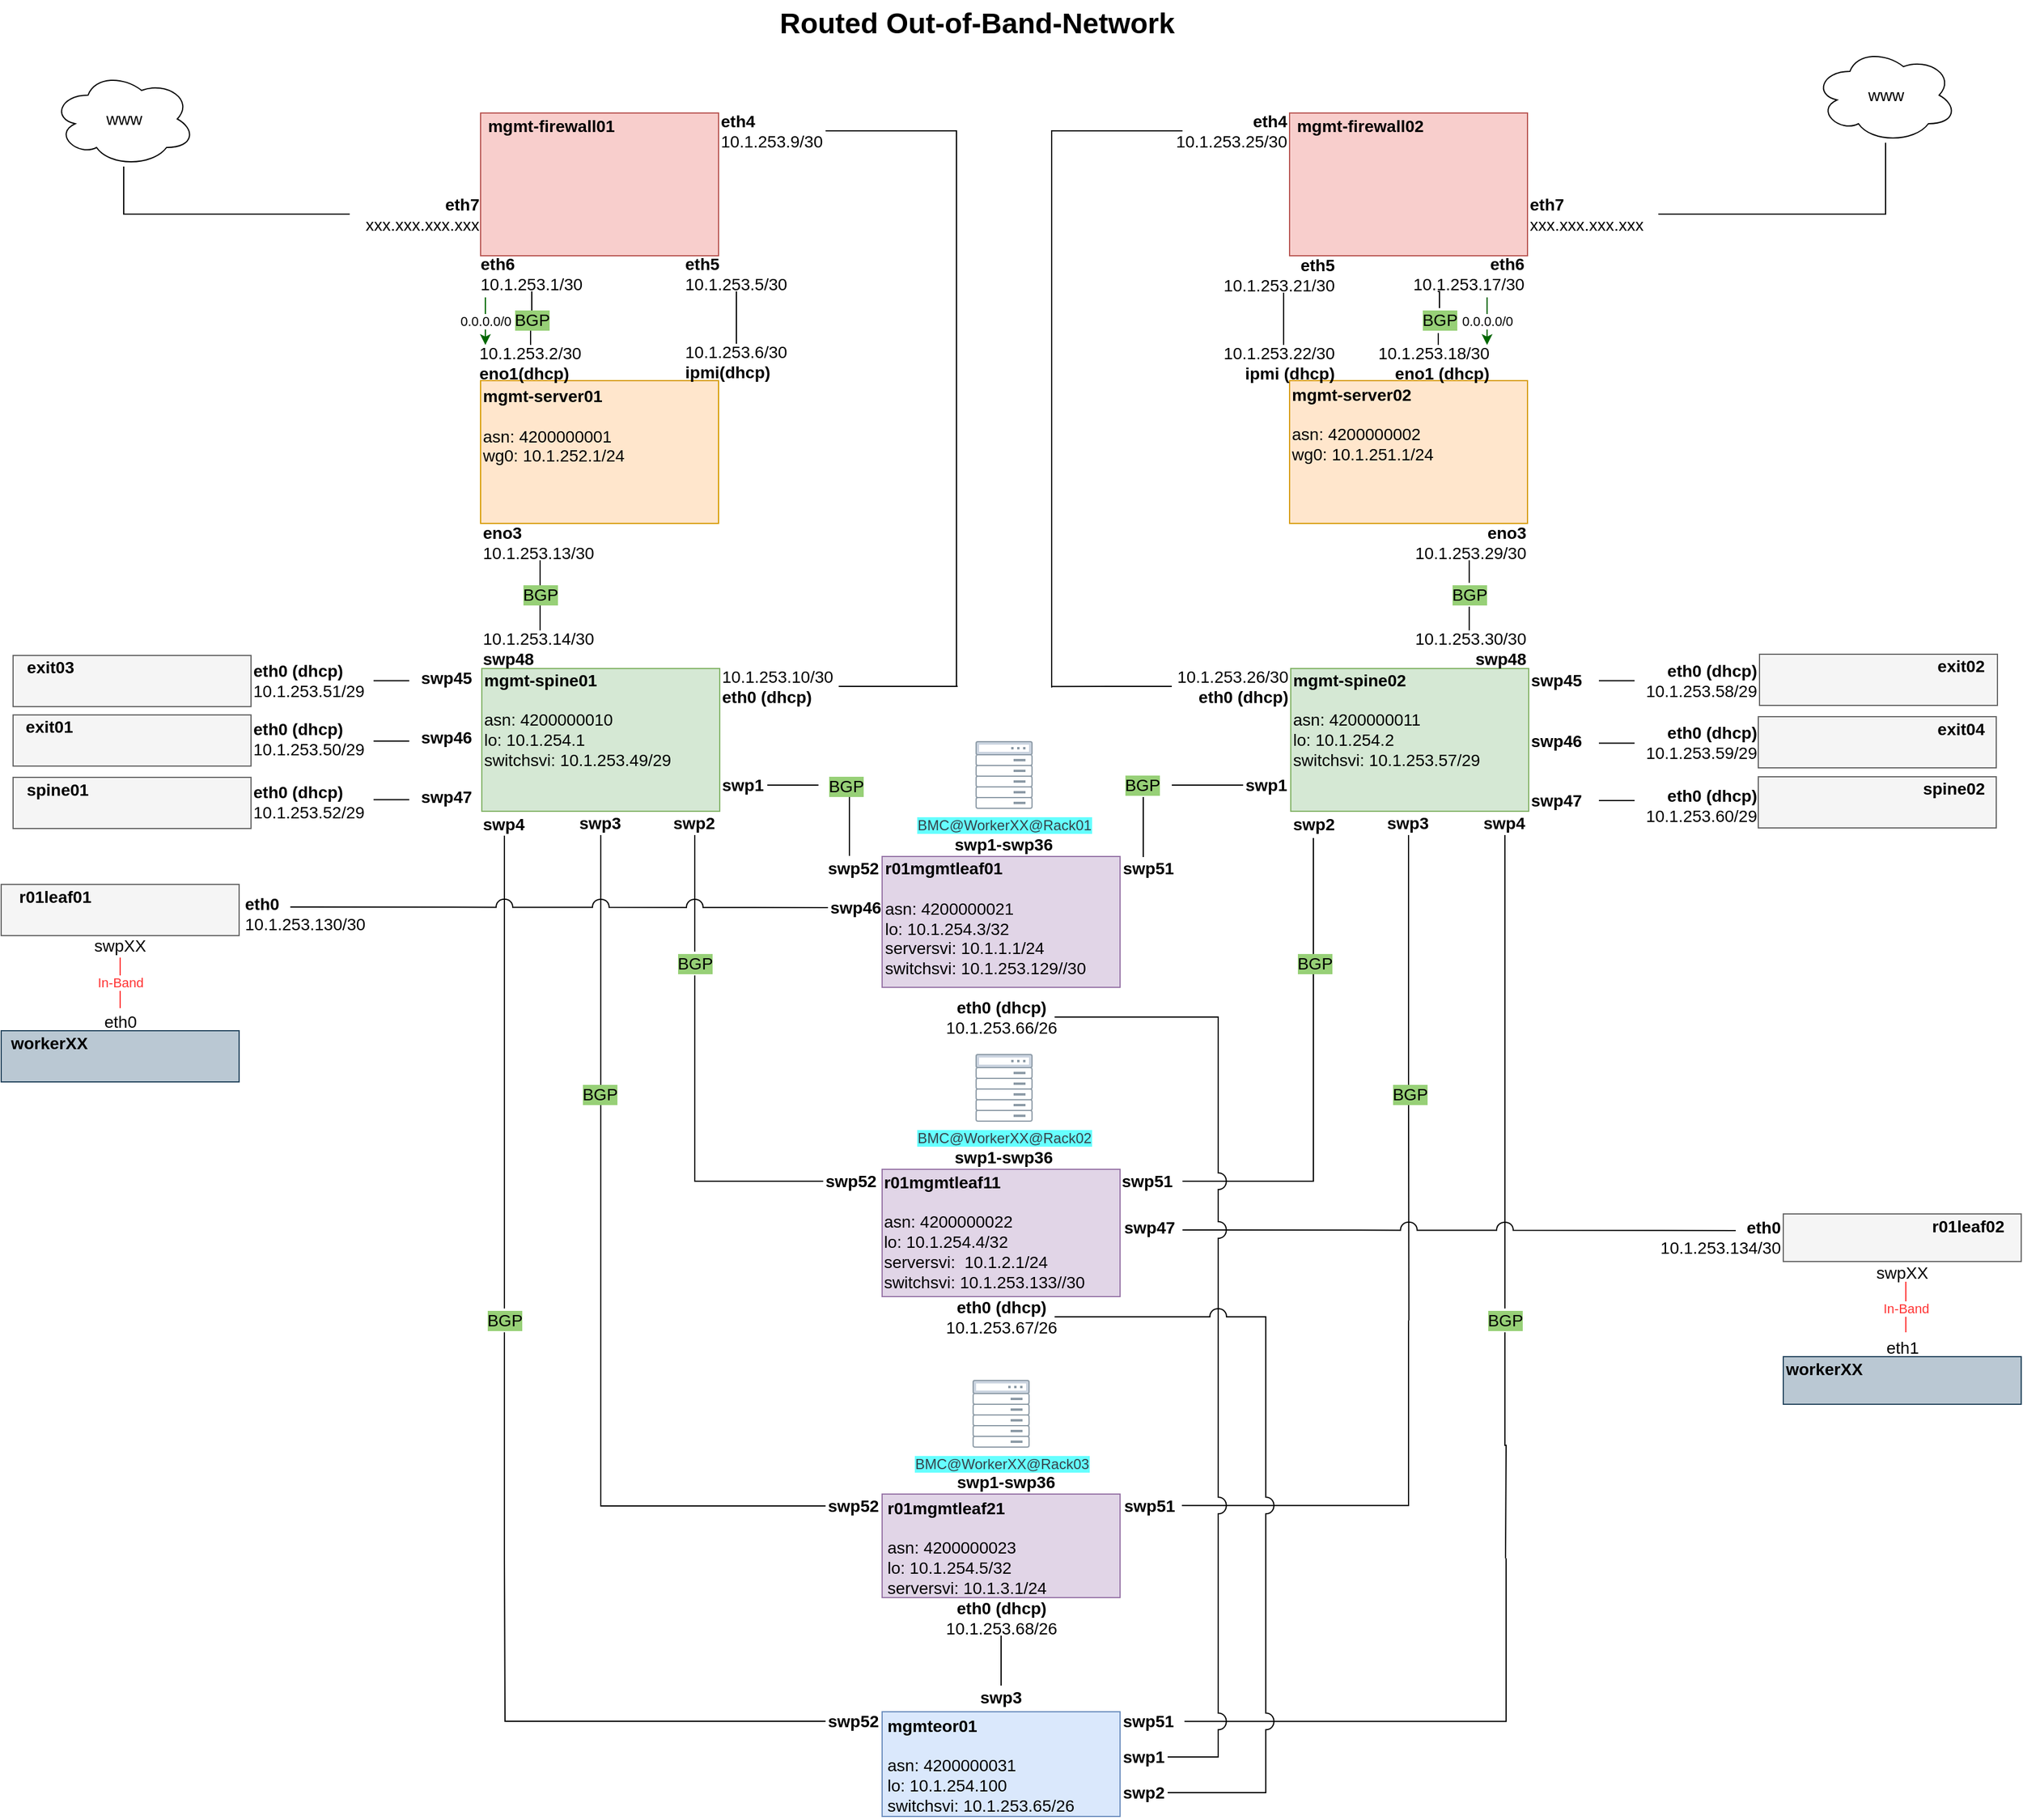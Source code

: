 <mxfile version="14.4.3" type="device"><diagram id="lX1FB0fnzxAS_JJhkLwb" name="Page-1"><mxGraphModel dx="2842" dy="912" grid="1" gridSize="10" guides="1" tooltips="1" connect="1" arrows="1" fold="1" page="1" pageScale="1" pageWidth="1169" pageHeight="1654" math="0" shadow="0"><root><mxCell id="0"/><mxCell id="1" parent="0"/><mxCell id="844h-iQfwCIpt2qRjdmY-33" value="" style="rounded=0;whiteSpace=wrap;html=1;fillColor=#f5f5f5;strokeColor=#666666;fontColor=#333333;" parent="1" vertex="1"><mxGeometry x="1235" y="550" width="200" height="43" as="geometry"/></mxCell><mxCell id="844h-iQfwCIpt2qRjdmY-20" value="" style="rounded=0;whiteSpace=wrap;html=1;fillColor=#f5f5f5;strokeColor=#666666;fontColor=#333333;" parent="1" vertex="1"><mxGeometry x="-233" y="653.5" width="200" height="43" as="geometry"/></mxCell><mxCell id="844h-iQfwCIpt2qRjdmY-19" value="" style="rounded=0;whiteSpace=wrap;html=1;fillColor=#f5f5f5;strokeColor=#666666;fontColor=#333333;" parent="1" vertex="1"><mxGeometry x="-233" y="601" width="200" height="43" as="geometry"/></mxCell><mxCell id="1qmhj-0qlAXB6IUtHiGs-1" value="" style="rounded=0;whiteSpace=wrap;html=1;fillColor=#f8cecc;strokeColor=#b85450;" parent="1" vertex="1"><mxGeometry x="160" y="95" width="200" height="120" as="geometry"/></mxCell><mxCell id="1qmhj-0qlAXB6IUtHiGs-2" value="Routed Out-of-Band-Network " style="text;strokeColor=none;fillColor=none;html=1;fontSize=24;fontStyle=1;verticalAlign=middle;align=center;glass=0;comic=0;rounded=0;shadow=0;fontColor=#000000;" parent="1" vertex="1"><mxGeometry x="157" width="840" height="40" as="geometry"/></mxCell><mxCell id="1qmhj-0qlAXB6IUtHiGs-3" value="" style="rounded=0;whiteSpace=wrap;html=1;fillColor=#f8cecc;strokeColor=#b85450;" parent="1" vertex="1"><mxGeometry x="840" y="95" width="200" height="120" as="geometry"/></mxCell><mxCell id="1qmhj-0qlAXB6IUtHiGs-4" value="mgmt-firewall01" style="text;html=1;align=center;verticalAlign=middle;resizable=0;points=[];autosize=1;fontSize=14;fontStyle=1" parent="1" vertex="1"><mxGeometry x="149" y="96" width="140" height="20" as="geometry"/></mxCell><mxCell id="1qmhj-0qlAXB6IUtHiGs-5" value="mgmt-firewall02" style="text;html=1;align=center;verticalAlign=middle;resizable=0;points=[];autosize=1;fontSize=14;fontStyle=1" parent="1" vertex="1"><mxGeometry x="829" y="96" width="140" height="20" as="geometry"/></mxCell><mxCell id="1qmhj-0qlAXB6IUtHiGs-6" value="" style="rounded=0;whiteSpace=wrap;html=1;fillColor=#ffe6cc;strokeColor=#d79b00;" parent="1" vertex="1"><mxGeometry x="160" y="320" width="200" height="120" as="geometry"/></mxCell><mxCell id="1qmhj-0qlAXB6IUtHiGs-7" value="&lt;div&gt;mgmt-server01&lt;/div&gt;&lt;div&gt;&lt;span style=&quot;font-weight: normal&quot;&gt;&lt;br&gt;&lt;/span&gt;&lt;/div&gt;&lt;div&gt;&lt;span style=&quot;font-weight: normal&quot;&gt;asn: 4200000001&lt;/span&gt;&lt;/div&gt;&lt;div&gt;&lt;span style=&quot;font-weight: normal&quot;&gt;wg0: 10.1.252.1/24&lt;br&gt;&lt;/span&gt;&lt;/div&gt;" style="text;html=1;align=left;verticalAlign=middle;resizable=0;points=[];autosize=1;fontSize=14;fontStyle=1" parent="1" vertex="1"><mxGeometry x="160" y="323" width="130" height="70" as="geometry"/></mxCell><mxCell id="1qmhj-0qlAXB6IUtHiGs-8" value="" style="rounded=0;whiteSpace=wrap;html=1;fillColor=#ffe6cc;strokeColor=#d79b00;" parent="1" vertex="1"><mxGeometry x="840" y="320" width="200" height="120" as="geometry"/></mxCell><mxCell id="1qmhj-0qlAXB6IUtHiGs-9" value="&lt;div align=&quot;left&quot;&gt;mgmt-server02&lt;/div&gt;&lt;div align=&quot;left&quot;&gt;&lt;br&gt;&lt;/div&gt;&lt;div align=&quot;left&quot;&gt;&lt;span style=&quot;font-weight: normal&quot;&gt;asn: 4200000002&lt;/span&gt;&lt;/div&gt;&lt;div align=&quot;left&quot;&gt;&lt;span style=&quot;font-weight: normal&quot;&gt;wg0: 10.1.251.1/24&lt;br&gt;&lt;/span&gt;&lt;/div&gt;&lt;div align=&quot;left&quot;&gt;&lt;br&gt;&lt;/div&gt;" style="text;html=1;align=left;verticalAlign=middle;resizable=0;points=[];autosize=1;fontSize=14;fontStyle=1" parent="1" vertex="1"><mxGeometry x="840" y="320" width="130" height="90" as="geometry"/></mxCell><mxCell id="1qmhj-0qlAXB6IUtHiGs-12" value="" style="rounded=0;whiteSpace=wrap;html=1;fillColor=#d5e8d4;strokeColor=#82b366;" parent="1" vertex="1"><mxGeometry x="161" y="562" width="200" height="120" as="geometry"/></mxCell><mxCell id="1qmhj-0qlAXB6IUtHiGs-13" value="&lt;div&gt;mgmt-spine01&lt;/div&gt;&lt;div&gt;&lt;br&gt;&lt;/div&gt;&lt;div&gt;&lt;span style=&quot;font-weight: normal&quot;&gt;&lt;font&gt;asn: 4200000010&lt;/font&gt;&lt;/span&gt;&lt;br&gt;&lt;span style=&quot;font-weight: normal&quot;&gt;&lt;font&gt;&lt;font&gt;lo: 10.1.254.1&lt;/font&gt;&lt;/font&gt;&lt;/span&gt;&lt;/div&gt;&lt;div&gt;&lt;span style=&quot;font-weight: normal&quot;&gt;&lt;font&gt;&lt;font&gt;switchsvi: 10.1.253.49/29&lt;br&gt;&lt;/font&gt;&lt;/font&gt;&lt;/span&gt;&lt;/div&gt;" style="text;html=1;align=left;verticalAlign=middle;resizable=0;points=[];autosize=1;fontSize=14;fontStyle=1" parent="1" vertex="1"><mxGeometry x="161" y="560" width="170" height="90" as="geometry"/></mxCell><mxCell id="1qmhj-0qlAXB6IUtHiGs-14" value="" style="rounded=0;whiteSpace=wrap;html=1;fillColor=#d5e8d4;strokeColor=#82b366;" parent="1" vertex="1"><mxGeometry x="841" y="562" width="200" height="120" as="geometry"/></mxCell><mxCell id="1qmhj-0qlAXB6IUtHiGs-15" value="&lt;div&gt;mgmt-spine02&lt;/div&gt;&lt;div&gt;&lt;br&gt;&lt;/div&gt;&lt;div&gt;&lt;span style=&quot;font-weight: normal&quot;&gt;asn:&lt;/span&gt; &lt;span style=&quot;font-weight: normal&quot;&gt;&lt;font&gt;4200000011&lt;/font&gt;&lt;/span&gt;&lt;/div&gt;&lt;div&gt;&lt;span style=&quot;font-weight: normal&quot;&gt;lo:&lt;/span&gt; &lt;span style=&quot;font-weight: normal&quot;&gt;&lt;font&gt;&lt;font&gt;10.1.254.2&lt;/font&gt;&lt;/font&gt;&lt;/span&gt;&lt;/div&gt;&lt;div&gt;&lt;span style=&quot;font-weight: normal&quot;&gt;&lt;font&gt;&lt;font&gt;switchsvi: 10.1.253.57/29&lt;br&gt;&lt;/font&gt;&lt;/font&gt;&lt;/span&gt;&lt;/div&gt;" style="text;html=1;align=left;verticalAlign=middle;resizable=0;points=[];autosize=1;fontSize=14;fontStyle=1" parent="1" vertex="1"><mxGeometry x="841" y="559.5" width="170" height="90" as="geometry"/></mxCell><mxCell id="1qmhj-0qlAXB6IUtHiGs-16" value="" style="rounded=0;whiteSpace=wrap;html=1;fillColor=#e1d5e7;strokeColor=#9673a6;fontSize=14;" parent="1" vertex="1"><mxGeometry x="497.5" y="720" width="200" height="110" as="geometry"/></mxCell><mxCell id="1qmhj-0qlAXB6IUtHiGs-17" value="&lt;div style=&quot;font-size: 14px&quot;&gt;r01mgmtleaf01&lt;/div&gt;&lt;div style=&quot;font-size: 14px&quot;&gt;&lt;br style=&quot;font-size: 14px&quot;&gt;&lt;/div&gt;&lt;div style=&quot;font-size: 14px&quot;&gt;&lt;span style=&quot;font-weight: normal&quot;&gt;asn: 4200000021&lt;/span&gt;&lt;/div&gt;&lt;div style=&quot;font-size: 14px&quot;&gt;&lt;span style=&quot;font-weight: normal&quot;&gt;lo: 10.1.254.3/32&lt;/span&gt;&lt;/div&gt;&lt;div style=&quot;font-size: 14px&quot;&gt;&lt;span style=&quot;font-weight: normal&quot;&gt;serversvi: 10.1.1.1/24&lt;/span&gt;&lt;/div&gt;&lt;div style=&quot;font-size: 14px&quot;&gt;&lt;span style=&quot;font-weight: normal&quot;&gt;&lt;font&gt;switchsvi: 10.1.253.129//30&lt;/font&gt;&lt;/span&gt;&lt;/div&gt;" style="text;html=1;align=left;verticalAlign=middle;resizable=0;points=[];autosize=1;fontSize=14;fontStyle=1" parent="1" vertex="1"><mxGeometry x="497.5" y="717" width="180" height="110" as="geometry"/></mxCell><mxCell id="1qmhj-0qlAXB6IUtHiGs-18" value="" style="rounded=0;whiteSpace=wrap;html=1;fillColor=#e1d5e7;strokeColor=#9673a6;fontSize=14;" parent="1" vertex="1"><mxGeometry x="497.5" y="983" width="200" height="107" as="geometry"/></mxCell><mxCell id="1qmhj-0qlAXB6IUtHiGs-19" value="&lt;div align=&quot;left&quot;&gt;r01mgmtleaf11&lt;/div&gt;&lt;div align=&quot;left&quot;&gt;&lt;br&gt;&lt;/div&gt;&lt;div align=&quot;left&quot;&gt;&lt;span style=&quot;font-weight: normal&quot;&gt;&lt;font&gt;asn:&amp;nbsp;4200000022&lt;/font&gt;&lt;br&gt;&lt;font&gt;lo: 10.1.254.4/32&lt;/font&gt;&lt;br&gt;&lt;/span&gt;&lt;div&gt;&lt;span style=&quot;font-weight: normal&quot;&gt;&lt;font&gt;serversvi:&amp;nbsp; 10.1.2.1/24&lt;/font&gt;&lt;/span&gt;&lt;br&gt;&lt;div style=&quot;font-size: 14px&quot;&gt;&lt;span style=&quot;font-weight: normal&quot;&gt;&lt;font&gt;switchsvi: 10.1.253.133//30&lt;/font&gt;&lt;/span&gt;&lt;/div&gt;&lt;span style=&quot;font-weight: normal&quot;&gt;&lt;/span&gt;&lt;/div&gt;&lt;div&gt;&lt;span style=&quot;font-weight: normal&quot;&gt;&lt;font&gt;&lt;br&gt;&lt;/font&gt;&lt;/span&gt;&lt;/div&gt;&lt;/div&gt;" style="text;html=1;align=center;verticalAlign=middle;resizable=0;points=[];autosize=1;fontSize=14;fontStyle=1" parent="1" vertex="1"><mxGeometry x="493" y="984" width="180" height="120" as="geometry"/></mxCell><mxCell id="1qmhj-0qlAXB6IUtHiGs-20" value="" style="rounded=0;whiteSpace=wrap;html=1;fillColor=#e1d5e7;strokeColor=#9673a6;fontSize=14;" parent="1" vertex="1"><mxGeometry x="497.5" y="1256" width="200" height="87" as="geometry"/></mxCell><mxCell id="1qmhj-0qlAXB6IUtHiGs-21" value="&lt;div&gt;r01mgmtleaf21&lt;/div&gt;&lt;div&gt;&lt;br&gt;&lt;/div&gt;&lt;div&gt;&lt;span style=&quot;font-weight: normal&quot;&gt;asn: 4200000023&lt;/span&gt;&lt;/div&gt;&lt;div&gt;&lt;span style=&quot;font-weight: normal&quot;&gt;lo: 10.1.254.5/32&lt;/span&gt;&lt;/div&gt;&lt;div&gt;&lt;span style=&quot;font-weight: normal&quot;&gt;serversvi: 10.1.3.1/24&lt;/span&gt;&lt;br&gt;&lt;/div&gt;" style="text;html=1;align=left;verticalAlign=middle;resizable=0;points=[];autosize=1;fontSize=14;fontStyle=1" parent="1" vertex="1"><mxGeometry x="500" y="1256" width="150" height="90" as="geometry"/></mxCell><mxCell id="1qmhj-0qlAXB6IUtHiGs-22" value="" style="rounded=0;whiteSpace=wrap;html=1;fillColor=#dae8fc;strokeColor=#6c8ebf;" parent="1" vertex="1"><mxGeometry x="497.5" y="1439" width="200" height="88" as="geometry"/></mxCell><mxCell id="1qmhj-0qlAXB6IUtHiGs-23" value="&lt;div&gt;mgmteor01&lt;/div&gt;&lt;div&gt;&lt;br&gt;&lt;/div&gt;&lt;div&gt;&lt;span style=&quot;font-weight: normal&quot;&gt;asn: 4200000031&lt;/span&gt;&lt;/div&gt;&lt;div&gt;&lt;span style=&quot;font-weight: normal&quot;&gt;lo: 10.1.254.100&lt;br&gt;&lt;/span&gt;&lt;/div&gt;&lt;div&gt;&lt;span style=&quot;font-weight: normal&quot;&gt;switchsvi: 10.1.253.65/26&lt;/span&gt;&lt;br&gt;&lt;/div&gt;" style="text;html=1;align=left;verticalAlign=middle;resizable=0;points=[];autosize=1;fontSize=14;fontStyle=1" parent="1" vertex="1"><mxGeometry x="500" y="1439" width="170" height="90" as="geometry"/></mxCell><mxCell id="1qmhj-0qlAXB6IUtHiGs-24" value="" style="ellipse;shape=cloud;whiteSpace=wrap;html=1;fontColor=#000000;" parent="1" vertex="1"><mxGeometry x="-200" y="60" width="120" height="80" as="geometry"/></mxCell><mxCell id="1qmhj-0qlAXB6IUtHiGs-25" value="" style="ellipse;shape=cloud;whiteSpace=wrap;html=1;fontColor=#000000;" parent="1" vertex="1"><mxGeometry x="1281" y="40" width="120" height="80" as="geometry"/></mxCell><mxCell id="1qmhj-0qlAXB6IUtHiGs-32" value="" style="rounded=0;orthogonalLoop=1;jettySize=auto;html=1;fontSize=14;edgeStyle=orthogonalEdgeStyle;endArrow=none;endFill=0;strokeColor=#000000;startArrow=none;startFill=0;" parent="1" source="1qmhj-0qlAXB6IUtHiGs-26" target="1qmhj-0qlAXB6IUtHiGs-24" edge="1"><mxGeometry relative="1" as="geometry"/></mxCell><mxCell id="1qmhj-0qlAXB6IUtHiGs-26" value="&lt;div style=&quot;font-size: 14px&quot;&gt;&lt;b style=&quot;font-size: 14px&quot;&gt;eth7&lt;/b&gt;&lt;/div&gt;&lt;div style=&quot;font-size: 14px&quot;&gt;&lt;span style=&quot;font-size: 14px&quot;&gt;xxx.xxx.xxx.xxx&lt;/span&gt;&lt;b style=&quot;font-size: 14px&quot;&gt;&lt;br style=&quot;font-size: 14px&quot;&gt;&lt;/b&gt;&lt;/div&gt;" style="text;html=1;align=right;verticalAlign=middle;resizable=0;points=[];autosize=1;fontSize=14;" parent="1" vertex="1"><mxGeometry x="50" y="160" width="110" height="40" as="geometry"/></mxCell><mxCell id="1qmhj-0qlAXB6IUtHiGs-34" value="" style="edgeStyle=orthogonalEdgeStyle;rounded=0;orthogonalLoop=1;jettySize=auto;html=1;startArrow=none;startFill=0;endArrow=none;endFill=0;strokeColor=#000000;fontSize=14;" parent="1" source="1qmhj-0qlAXB6IUtHiGs-33" target="1qmhj-0qlAXB6IUtHiGs-25" edge="1"><mxGeometry relative="1" as="geometry"/></mxCell><mxCell id="1qmhj-0qlAXB6IUtHiGs-33" value="&lt;div style=&quot;font-size: 14px&quot; align=&quot;left&quot;&gt;&lt;b style=&quot;font-size: 14px&quot;&gt;eth7&lt;/b&gt;&lt;/div&gt;xxx.xxx.xxx.xxx" style="text;html=1;align=left;verticalAlign=middle;resizable=0;points=[];autosize=1;fontSize=14;" parent="1" vertex="1"><mxGeometry x="1040" y="160" width="110" height="40" as="geometry"/></mxCell><mxCell id="1qmhj-0qlAXB6IUtHiGs-36" value="www" style="text;html=1;align=center;verticalAlign=middle;resizable=0;points=[];autosize=1;fontSize=14;" parent="1" vertex="1"><mxGeometry x="1316" y="70" width="50" height="20" as="geometry"/></mxCell><mxCell id="1qmhj-0qlAXB6IUtHiGs-37" value="&lt;b&gt;eth&lt;span style=&quot;font-size: 14px&quot;&gt;6&lt;/span&gt;&lt;br style=&quot;font-size: 14px&quot;&gt;&lt;/b&gt;&lt;font style=&quot;font-size: 14px&quot;&gt;10.1.&lt;span style=&quot;font-size: 14px&quot;&gt;253&lt;/span&gt;.&lt;span style=&quot;font-size: 14px&quot;&gt;1&lt;/span&gt;/30&lt;/font&gt;" style="text;html=1;strokeColor=none;fillColor=none;align=left;verticalAlign=middle;whiteSpace=wrap;rounded=0;fontColor=#000000;fontSize=14;" parent="1" vertex="1"><mxGeometry x="158" y="215" width="90" height="30" as="geometry"/></mxCell><mxCell id="1qmhj-0qlAXB6IUtHiGs-75" style="edgeStyle=orthogonalEdgeStyle;rounded=0;orthogonalLoop=1;jettySize=auto;html=1;exitX=0.5;exitY=1;exitDx=0;exitDy=0;entryX=0.5;entryY=0;entryDx=0;entryDy=0;startArrow=none;startFill=0;endArrow=none;endFill=0;strokeColor=#000000;fontSize=14;" parent="1" source="1qmhj-0qlAXB6IUtHiGs-38" target="1qmhj-0qlAXB6IUtHiGs-73" edge="1"><mxGeometry relative="1" as="geometry"/></mxCell><mxCell id="1qmhj-0qlAXB6IUtHiGs-38" value="&lt;b&gt;&lt;span style=&quot;font-size: 14px&quot;&gt;eth5&lt;/span&gt;&lt;br style=&quot;font-size: 14px&quot;&gt;&lt;/b&gt;&lt;font style=&quot;font-size: 14px&quot;&gt;10.1.&lt;span style=&quot;font-size: 14px&quot;&gt;253&lt;/span&gt;.&lt;span style=&quot;font-size: 14px&quot;&gt;5&lt;/span&gt;/30&lt;/font&gt;" style="text;html=1;strokeColor=none;fillColor=none;align=left;verticalAlign=middle;whiteSpace=wrap;rounded=0;fontColor=#000000;fontSize=14;" parent="1" vertex="1"><mxGeometry x="330" y="215" width="90" height="30" as="geometry"/></mxCell><mxCell id="1qmhj-0qlAXB6IUtHiGs-79" style="edgeStyle=orthogonalEdgeStyle;rounded=0;orthogonalLoop=1;jettySize=auto;html=1;startArrow=none;startFill=0;endArrow=none;endFill=0;strokeColor=#000000;fontSize=14;" parent="1" source="1qmhj-0qlAXB6IUtHiGs-40" edge="1"><mxGeometry relative="1" as="geometry"><mxPoint x="560" y="577" as="targetPoint"/><mxPoint x="450" y="128.5" as="sourcePoint"/><Array as="points"><mxPoint x="560" y="110"/></Array></mxGeometry></mxCell><mxCell id="1qmhj-0qlAXB6IUtHiGs-40" value="&lt;b style=&quot;font-size: 14px&quot;&gt;&lt;font style=&quot;font-size: 14px&quot;&gt;eth4&lt;br style=&quot;font-size: 14px&quot;&gt;&lt;/font&gt;&lt;/b&gt;&lt;font style=&quot;font-size: 14px&quot;&gt;&lt;font style=&quot;font-size: 14px&quot;&gt;10.1.253.9/30&lt;/font&gt;&lt;/font&gt;" style="text;html=1;strokeColor=none;fillColor=none;align=left;verticalAlign=middle;whiteSpace=wrap;rounded=0;fontColor=#000000;fontSize=14;" parent="1" vertex="1"><mxGeometry x="360" y="95" width="90" height="30" as="geometry"/></mxCell><mxCell id="1qmhj-0qlAXB6IUtHiGs-83" style="edgeStyle=orthogonalEdgeStyle;rounded=0;orthogonalLoop=1;jettySize=auto;html=1;exitX=0;exitY=0.5;exitDx=0;exitDy=0;startArrow=none;startFill=0;endArrow=none;endFill=0;strokeColor=#000000;fontSize=14;" parent="1" source="1qmhj-0qlAXB6IUtHiGs-47" edge="1"><mxGeometry relative="1" as="geometry"><mxPoint x="640" y="578" as="targetPoint"/><mxPoint x="750" y="128" as="sourcePoint"/><Array as="points"><mxPoint x="640" y="110"/></Array></mxGeometry></mxCell><mxCell id="1qmhj-0qlAXB6IUtHiGs-47" value="&lt;b&gt;eth&lt;span style=&quot;font-size: 14px&quot;&gt;4&lt;/span&gt;&lt;br style=&quot;font-size: 14px&quot;&gt;&lt;/b&gt;&lt;font style=&quot;font-size: 14px&quot;&gt;10.1.&lt;span style=&quot;font-size: 14px&quot;&gt;253&lt;/span&gt;.&lt;span style=&quot;font-size: 14px&quot;&gt;25&lt;/span&gt;/30&lt;/font&gt;" style="text;html=1;strokeColor=none;fillColor=none;align=right;verticalAlign=middle;whiteSpace=wrap;rounded=0;fontColor=#000000;fontSize=14;" parent="1" vertex="1"><mxGeometry x="750" y="95" width="90" height="30" as="geometry"/></mxCell><mxCell id="1qmhj-0qlAXB6IUtHiGs-89" style="edgeStyle=orthogonalEdgeStyle;rounded=0;orthogonalLoop=1;jettySize=auto;html=1;entryX=0.5;entryY=0;entryDx=0;entryDy=0;startArrow=none;startFill=0;endArrow=none;endFill=0;strokeColor=#000000;fontSize=14;" parent="1" target="1qmhj-0qlAXB6IUtHiGs-85" edge="1"><mxGeometry relative="1" as="geometry"><mxPoint x="965" y="280" as="sourcePoint"/></mxGeometry></mxCell><mxCell id="1qmhj-0qlAXB6IUtHiGs-48" value="&lt;div align=&quot;right&quot;&gt;&lt;b style=&quot;font-size: 14px&quot;&gt;eth6&lt;/b&gt;&lt;br style=&quot;font-size: 14px&quot;&gt;&lt;/div&gt;&lt;font style=&quot;font-size: 14px&quot;&gt;10.1.&lt;span style=&quot;font-size: 14px&quot;&gt;253&lt;/span&gt;.&lt;span style=&quot;font-size: 14px&quot;&gt;17&lt;/span&gt;/30&lt;/font&gt;" style="text;html=1;strokeColor=none;fillColor=none;align=left;verticalAlign=middle;whiteSpace=wrap;rounded=0;fontColor=#000000;fontSize=14;" parent="1" vertex="1"><mxGeometry x="942" y="215" width="90" height="30" as="geometry"/></mxCell><mxCell id="1qmhj-0qlAXB6IUtHiGs-87" style="edgeStyle=orthogonalEdgeStyle;rounded=0;orthogonalLoop=1;jettySize=auto;html=1;exitX=0.5;exitY=1;exitDx=0;exitDy=0;entryX=0.5;entryY=0;entryDx=0;entryDy=0;startArrow=none;startFill=0;endArrow=none;endFill=0;strokeColor=#000000;fontSize=14;" parent="1" source="1qmhj-0qlAXB6IUtHiGs-49" target="1qmhj-0qlAXB6IUtHiGs-86" edge="1"><mxGeometry relative="1" as="geometry"/></mxCell><mxCell id="1qmhj-0qlAXB6IUtHiGs-49" value="&lt;div align=&quot;right&quot;&gt;eth&lt;span style=&quot;font-size: 14px&quot;&gt;5&lt;/span&gt;&lt;br style=&quot;font-size: 14px&quot;&gt;&lt;/div&gt;&lt;span style=&quot;font-weight: normal&quot;&gt;&lt;font style=&quot;font-size: 14px&quot;&gt;10.1.&lt;span style=&quot;font-size: 14px&quot;&gt;253&lt;/span&gt;.&lt;span style=&quot;font-size: 14px&quot;&gt;21&lt;/span&gt;/30&lt;/font&gt;&lt;/span&gt;" style="text;html=1;strokeColor=none;fillColor=none;align=right;verticalAlign=middle;whiteSpace=wrap;rounded=0;fontColor=#000000;fontSize=14;fontStyle=1" parent="1" vertex="1"><mxGeometry x="790" y="216" width="90" height="30" as="geometry"/></mxCell><mxCell id="1qmhj-0qlAXB6IUtHiGs-52" value="" style="rounded=0;whiteSpace=wrap;html=1;fillColor=#f5f5f5;strokeColor=#666666;fontColor=#333333;" parent="1" vertex="1"><mxGeometry x="-233" y="551" width="200" height="43" as="geometry"/></mxCell><mxCell id="1qmhj-0qlAXB6IUtHiGs-63" value="exit01" style="text;html=1;align=center;verticalAlign=middle;resizable=0;points=[];autosize=1;fontSize=14;fontStyle=1" parent="1" vertex="1"><mxGeometry x="-233" y="601" width="60" height="20" as="geometry"/></mxCell><mxCell id="1qmhj-0qlAXB6IUtHiGs-65" value="spine01" style="text;html=1;align=center;verticalAlign=middle;resizable=0;points=[];autosize=1;fontSize=14;fontStyle=1" parent="1" vertex="1"><mxGeometry x="-236" y="653.5" width="80" height="20" as="geometry"/></mxCell><mxCell id="1qmhj-0qlAXB6IUtHiGs-66" value="exit02" style="text;html=1;align=center;verticalAlign=middle;resizable=0;points=[];autosize=1;fontSize=14;fontStyle=1" parent="1" vertex="1"><mxGeometry x="1374" y="550" width="60" height="20" as="geometry"/></mxCell><mxCell id="1qmhj-0qlAXB6IUtHiGs-76" style="edgeStyle=orthogonalEdgeStyle;rounded=0;orthogonalLoop=1;jettySize=auto;html=1;exitX=0.5;exitY=0;exitDx=0;exitDy=0;entryX=0.5;entryY=1;entryDx=0;entryDy=0;startArrow=none;startFill=0;endArrow=none;endFill=0;strokeColor=#000000;fontSize=14;" parent="1" source="1qmhj-0qlAXB6IUtHiGs-70" target="1qmhj-0qlAXB6IUtHiGs-37" edge="1"><mxGeometry relative="1" as="geometry"/></mxCell><mxCell id="1qmhj-0qlAXB6IUtHiGs-70" value="&lt;font style=&quot;font-size: 14px&quot;&gt;10.1.&lt;span style=&quot;font-size: 14px&quot;&gt;253&lt;/span&gt;.&lt;span style=&quot;font-size: 14px&quot;&gt;2&lt;/span&gt;/30&lt;/font&gt;&lt;br style=&quot;font-size: 14px&quot;&gt;&lt;b&gt;eno1&lt;span style=&quot;font-size: 14px&quot;&gt;(dhcp)&lt;/span&gt;&lt;/b&gt;" style="text;html=1;strokeColor=none;fillColor=none;align=left;verticalAlign=middle;whiteSpace=wrap;rounded=0;fontColor=#000000;fontSize=14;" parent="1" vertex="1"><mxGeometry x="157" y="290" width="90" height="30" as="geometry"/></mxCell><mxCell id="1qmhj-0qlAXB6IUtHiGs-73" value="&lt;font style=&quot;font-size: 14px&quot;&gt;10.1.&lt;span style=&quot;font-size: 14px&quot;&gt;253&lt;/span&gt;.&lt;span style=&quot;font-size: 14px&quot;&gt;6&lt;/span&gt;/30&lt;/font&gt;&lt;br style=&quot;font-size: 14px&quot;&gt;&lt;b style=&quot;font-size: 14px&quot;&gt;ipmi(dhcp)&lt;/b&gt;" style="text;html=1;strokeColor=none;fillColor=none;align=left;verticalAlign=middle;whiteSpace=wrap;rounded=0;fontColor=#000000;fontSize=14;" parent="1" vertex="1"><mxGeometry x="330" y="289" width="90" height="30" as="geometry"/></mxCell><mxCell id="1qmhj-0qlAXB6IUtHiGs-80" style="edgeStyle=orthogonalEdgeStyle;rounded=0;orthogonalLoop=1;jettySize=auto;html=1;exitX=1;exitY=0.5;exitDx=0;exitDy=0;startArrow=none;startFill=0;endArrow=none;endFill=0;strokeColor=#000000;fontSize=14;" parent="1" source="1qmhj-0qlAXB6IUtHiGs-77" edge="1"><mxGeometry relative="1" as="geometry"><mxPoint x="561" y="577" as="targetPoint"/></mxGeometry></mxCell><mxCell id="1qmhj-0qlAXB6IUtHiGs-77" value="&lt;font style=&quot;font-size: 14px&quot;&gt;10.1.&lt;span style=&quot;font-size: 14px&quot;&gt;253&lt;/span&gt;.&lt;span style=&quot;font-size: 14px&quot;&gt;10&lt;/span&gt;/30&lt;/font&gt;&lt;br style=&quot;font-size: 14px&quot;&gt;&lt;b style=&quot;font-size: 14px&quot;&gt;eth0 (dhcp)&lt;/b&gt;" style="text;html=1;strokeColor=none;fillColor=none;align=left;verticalAlign=middle;whiteSpace=wrap;rounded=0;fontColor=#000000;fontSize=14;" parent="1" vertex="1"><mxGeometry x="361" y="562" width="100" height="30" as="geometry"/></mxCell><mxCell id="1qmhj-0qlAXB6IUtHiGs-93" style="edgeStyle=orthogonalEdgeStyle;rounded=0;orthogonalLoop=1;jettySize=auto;html=1;exitX=0;exitY=0.5;exitDx=0;exitDy=0;startArrow=none;startFill=0;endArrow=none;endFill=0;strokeColor=#000000;fontSize=14;" parent="1" source="1qmhj-0qlAXB6IUtHiGs-78" edge="1"><mxGeometry relative="1" as="geometry"><mxPoint x="640" y="577.111" as="targetPoint"/></mxGeometry></mxCell><mxCell id="1qmhj-0qlAXB6IUtHiGs-78" value="&lt;font style=&quot;font-size: 14px&quot;&gt;10.1.&lt;span style=&quot;font-size: 14px&quot;&gt;253&lt;/span&gt;.&lt;span style=&quot;font-size: 14px&quot;&gt;26&lt;/span&gt;/30&lt;/font&gt;&lt;br style=&quot;font-size: 14px&quot;&gt;&lt;b style=&quot;font-size: 14px&quot;&gt;eth0 (dhcp)&lt;/b&gt;" style="text;html=1;strokeColor=none;fillColor=none;align=right;verticalAlign=middle;whiteSpace=wrap;rounded=0;fontColor=#000000;fontSize=14;" parent="1" vertex="1"><mxGeometry x="741" y="562" width="100" height="30" as="geometry"/></mxCell><mxCell id="1qmhj-0qlAXB6IUtHiGs-85" value="&lt;font style=&quot;font-size: 14px&quot;&gt;10.1.253.18/30&lt;br style=&quot;font-size: 14px&quot;&gt;&lt;b style=&quot;font-size: 14px&quot;&gt;eno1 (dhcp)&lt;/b&gt;&lt;/font&gt;" style="text;html=1;strokeColor=none;fillColor=none;align=right;verticalAlign=middle;whiteSpace=wrap;rounded=0;fontColor=#000000;fontSize=14;" parent="1" vertex="1"><mxGeometry x="920" y="290" width="90" height="30" as="geometry"/></mxCell><mxCell id="1qmhj-0qlAXB6IUtHiGs-86" value="&lt;font style=&quot;font-size: 14px&quot;&gt;10.1.253.22/30&lt;/font&gt;&lt;br style=&quot;font-size: 14px&quot;&gt;&lt;b style=&quot;font-size: 14px&quot;&gt;ipmi (dhcp)&lt;/b&gt;" style="text;html=1;strokeColor=none;fillColor=none;align=right;verticalAlign=middle;whiteSpace=wrap;rounded=0;fontColor=#000000;fontSize=14;" parent="1" vertex="1"><mxGeometry x="790" y="290" width="90" height="30" as="geometry"/></mxCell><mxCell id="1qmhj-0qlAXB6IUtHiGs-94" style="edgeStyle=orthogonalEdgeStyle;rounded=0;orthogonalLoop=1;jettySize=auto;html=1;exitX=0.5;exitY=1;exitDx=0;exitDy=0;entryX=0.5;entryY=0;entryDx=0;entryDy=0;startArrow=none;startFill=0;endArrow=none;endFill=0;strokeColor=#000000;fontSize=14;" parent="1" source="1qmhj-0qlAXB6IUtHiGs-90" target="1qmhj-0qlAXB6IUtHiGs-92" edge="1"><mxGeometry relative="1" as="geometry"/></mxCell><mxCell id="1qmhj-0qlAXB6IUtHiGs-90" value="&lt;b style=&quot;font-size: 14px&quot;&gt;eno3&lt;/b&gt;&lt;br style=&quot;font-size: 14px&quot;&gt;&lt;font style=&quot;font-size: 14px&quot;&gt;10.1.&lt;span style=&quot;font-size: 14px&quot;&gt;253&lt;/span&gt;.&lt;span style=&quot;font-size: 14px&quot;&gt;13&lt;/span&gt;/30&lt;/font&gt;" style="text;html=1;strokeColor=none;fillColor=none;align=left;verticalAlign=middle;whiteSpace=wrap;rounded=0;fontColor=#000000;fontSize=14;" parent="1" vertex="1"><mxGeometry x="160" y="441" width="100" height="30" as="geometry"/></mxCell><mxCell id="1qmhj-0qlAXB6IUtHiGs-100" style="edgeStyle=orthogonalEdgeStyle;rounded=0;orthogonalLoop=1;jettySize=auto;html=1;exitX=0.5;exitY=1;exitDx=0;exitDy=0;entryX=0.5;entryY=0;entryDx=0;entryDy=0;startArrow=none;startFill=0;endArrow=none;endFill=0;strokeColor=#000000;fontSize=14;fontColor=#000000;" parent="1" source="1qmhj-0qlAXB6IUtHiGs-101" target="1qmhj-0qlAXB6IUtHiGs-97" edge="1"><mxGeometry relative="1" as="geometry"/></mxCell><mxCell id="1qmhj-0qlAXB6IUtHiGs-91" value="&lt;b style=&quot;font-size: 14px&quot;&gt;eno3&lt;/b&gt;&lt;br style=&quot;font-size: 14px&quot;&gt;&lt;font style=&quot;font-size: 14px&quot;&gt;10.1.253.29/30&lt;/font&gt;" style="text;html=1;strokeColor=none;fillColor=none;align=right;verticalAlign=middle;whiteSpace=wrap;rounded=0;fontColor=#000000;fontSize=14;" parent="1" vertex="1"><mxGeometry x="941" y="441" width="100" height="30" as="geometry"/></mxCell><mxCell id="1qmhj-0qlAXB6IUtHiGs-92" value="&lt;font style=&quot;font-size: 14px&quot;&gt;10.1.&lt;span style=&quot;font-size: 14px&quot;&gt;253&lt;/span&gt;.&lt;span style=&quot;font-size: 14px&quot;&gt;14&lt;/span&gt;/30&lt;br style=&quot;font-size: 14px&quot;&gt;&lt;/font&gt;&lt;b&gt;&lt;span style=&quot;font-size: 14px&quot;&gt;swp48&lt;/span&gt;&lt;/b&gt;" style="text;html=1;strokeColor=none;fillColor=none;align=left;verticalAlign=middle;whiteSpace=wrap;rounded=0;fontColor=#000000;fontSize=14;" parent="1" vertex="1"><mxGeometry x="160" y="530" width="100" height="30" as="geometry"/></mxCell><mxCell id="1qmhj-0qlAXB6IUtHiGs-96" value="BGP " style="text;html=1;align=center;verticalAlign=middle;resizable=0;points=[];autosize=1;fontSize=14;fontColor=#000000;labelBackgroundColor=#97D077;" parent="1" vertex="1"><mxGeometry x="185" y="490" width="50" height="20" as="geometry"/></mxCell><mxCell id="1qmhj-0qlAXB6IUtHiGs-97" value="&lt;font style=&quot;font-size: 14px&quot;&gt;10.1.&lt;span style=&quot;font-size: 14px&quot;&gt;253&lt;/span&gt;.&lt;span style=&quot;font-size: 14px&quot;&gt;30&lt;/span&gt;/30&lt;/font&gt;&lt;br style=&quot;font-size: 14px&quot;&gt;&lt;b style=&quot;font-size: 14px&quot;&gt;swp48&lt;/b&gt;" style="text;html=1;strokeColor=none;fillColor=none;align=right;verticalAlign=middle;whiteSpace=wrap;rounded=0;fontColor=#000000;fontSize=14;" parent="1" vertex="1"><mxGeometry x="941" y="530" width="100" height="30" as="geometry"/></mxCell><mxCell id="1qmhj-0qlAXB6IUtHiGs-101" value="BGP " style="text;html=1;align=center;verticalAlign=middle;resizable=0;points=[];autosize=1;fontSize=14;fontColor=#000000;labelBackgroundColor=#97D077;" parent="1" vertex="1"><mxGeometry x="966" y="490" width="50" height="20" as="geometry"/></mxCell><mxCell id="1qmhj-0qlAXB6IUtHiGs-102" style="edgeStyle=orthogonalEdgeStyle;rounded=0;orthogonalLoop=1;jettySize=auto;html=1;exitX=0.5;exitY=1;exitDx=0;exitDy=0;entryX=0.5;entryY=0;entryDx=0;entryDy=0;startArrow=none;startFill=0;endArrow=none;endFill=0;strokeColor=#000000;fontSize=14;fontColor=#000000;" parent="1" source="1qmhj-0qlAXB6IUtHiGs-91" target="1qmhj-0qlAXB6IUtHiGs-101" edge="1"><mxGeometry relative="1" as="geometry"><mxPoint x="991" y="471" as="sourcePoint"/><mxPoint x="991" y="530" as="targetPoint"/></mxGeometry></mxCell><mxCell id="1qmhj-0qlAXB6IUtHiGs-116" style="edgeStyle=orthogonalEdgeStyle;rounded=0;orthogonalLoop=1;jettySize=auto;html=1;exitX=0.5;exitY=0;exitDx=0;exitDy=0;startArrow=none;startFill=0;endArrow=none;endFill=0;strokeColor=#000000;fontSize=14;fontColor=#000000;entryX=0.56;entryY=0.95;entryDx=0;entryDy=0;entryPerimeter=0;" parent="1" source="1qmhj-0qlAXB6IUtHiGs-112" target="1qmhj-0qlAXB6IUtHiGs-126" edge="1"><mxGeometry relative="1" as="geometry"><mxPoint x="520" y="660" as="targetPoint"/><mxPoint x="480" y="660" as="sourcePoint"/></mxGeometry></mxCell><mxCell id="1qmhj-0qlAXB6IUtHiGs-103" value="&lt;b style=&quot;font-size: 14px;&quot;&gt;swp1&lt;/b&gt;" style="text;html=1;strokeColor=none;fillColor=none;align=left;verticalAlign=middle;whiteSpace=wrap;rounded=0;fontColor=#000000;fontSize=14;" parent="1" vertex="1"><mxGeometry x="361" y="650" width="40" height="20" as="geometry"/></mxCell><mxCell id="1qmhj-0qlAXB6IUtHiGs-132" style="edgeStyle=orthogonalEdgeStyle;rounded=0;orthogonalLoop=1;jettySize=auto;html=1;exitX=0.5;exitY=1;exitDx=0;exitDy=0;startArrow=none;startFill=0;endArrow=none;endFill=0;strokeColor=#000000;fontSize=14;fontColor=#000000;entryX=0;entryY=0.5;entryDx=0;entryDy=0;" parent="1" source="1qmhj-0qlAXB6IUtHiGs-143" target="1qmhj-0qlAXB6IUtHiGs-130" edge="1"><mxGeometry relative="1" as="geometry"><mxPoint x="340" y="910" as="targetPoint"/></mxGeometry></mxCell><mxCell id="1qmhj-0qlAXB6IUtHiGs-104" value="&lt;b style=&quot;font-size: 14px&quot;&gt;swp2&lt;/b&gt;" style="text;html=1;strokeColor=none;fillColor=none;align=left;verticalAlign=middle;whiteSpace=wrap;rounded=0;fontColor=#000000;fontSize=14;" parent="1" vertex="1"><mxGeometry x="320" y="682" width="40" height="20" as="geometry"/></mxCell><mxCell id="1qmhj-0qlAXB6IUtHiGs-147" style="edgeStyle=orthogonalEdgeStyle;rounded=0;orthogonalLoop=1;jettySize=auto;html=1;exitX=0.5;exitY=1;exitDx=0;exitDy=0;startArrow=none;startFill=0;endArrow=none;endFill=0;strokeColor=#000000;fontSize=14;fontColor=#000000;entryX=0;entryY=0.5;entryDx=0;entryDy=0;" parent="1" source="1qmhj-0qlAXB6IUtHiGs-105" edge="1" target="1qmhj-0qlAXB6IUtHiGs-145"><mxGeometry relative="1" as="geometry"><mxPoint x="261" y="1140" as="targetPoint"/></mxGeometry></mxCell><mxCell id="1qmhj-0qlAXB6IUtHiGs-105" value="&lt;b style=&quot;font-size: 14px&quot;&gt;swp3&lt;/b&gt;" style="text;html=1;strokeColor=none;fillColor=none;align=left;verticalAlign=middle;whiteSpace=wrap;rounded=0;fontColor=#000000;fontSize=14;" parent="1" vertex="1"><mxGeometry x="241" y="682" width="40" height="20" as="geometry"/></mxCell><mxCell id="1qmhj-0qlAXB6IUtHiGs-164" style="edgeStyle=orthogonalEdgeStyle;rounded=0;orthogonalLoop=1;jettySize=auto;html=1;exitX=0.5;exitY=1;exitDx=0;exitDy=0;startArrow=none;startFill=0;endArrow=none;endFill=0;strokeColor=#000000;fontSize=14;fontColor=#000000;" parent="1" source="1qmhj-0qlAXB6IUtHiGs-161" edge="1"><mxGeometry relative="1" as="geometry"><mxPoint x="180" y="1310" as="targetPoint"/></mxGeometry></mxCell><mxCell id="1qmhj-0qlAXB6IUtHiGs-106" value="&lt;b style=&quot;font-size: 14px&quot;&gt;swp4&lt;/b&gt;" style="text;html=1;strokeColor=none;fillColor=none;align=left;verticalAlign=middle;whiteSpace=wrap;rounded=0;fontColor=#000000;fontSize=14;" parent="1" vertex="1"><mxGeometry x="160" y="682.5" width="40" height="20" as="geometry"/></mxCell><mxCell id="1qmhj-0qlAXB6IUtHiGs-107" value="&lt;div&gt;www&lt;/div&gt;" style="text;html=1;align=center;verticalAlign=middle;resizable=0;points=[];autosize=1;fontSize=14;" parent="1" vertex="1"><mxGeometry x="-165" y="90" width="50" height="20" as="geometry"/></mxCell><mxCell id="1qmhj-0qlAXB6IUtHiGs-108" value="&lt;b style=&quot;font-size: 14px;&quot;&gt;swp1&lt;/b&gt;" style="text;html=1;strokeColor=none;fillColor=none;align=left;verticalAlign=middle;whiteSpace=wrap;rounded=0;fontColor=#000000;fontSize=14;" parent="1" vertex="1"><mxGeometry x="801" y="650" width="40" height="20" as="geometry"/></mxCell><mxCell id="1qmhj-0qlAXB6IUtHiGs-109" value="&lt;b style=&quot;font-size: 14px&quot;&gt;swp2&lt;/b&gt;" style="text;html=1;strokeColor=none;fillColor=none;align=left;verticalAlign=middle;whiteSpace=wrap;rounded=0;fontColor=#000000;fontSize=14;" parent="1" vertex="1"><mxGeometry x="841" y="682.5" width="40" height="20" as="geometry"/></mxCell><mxCell id="1qmhj-0qlAXB6IUtHiGs-151" style="edgeStyle=orthogonalEdgeStyle;rounded=0;orthogonalLoop=1;jettySize=auto;html=1;exitX=0.5;exitY=1;exitDx=0;exitDy=0;startArrow=none;startFill=0;endArrow=none;endFill=0;strokeColor=#000000;fontSize=14;fontColor=#000000;" parent="1" source="1qmhj-0qlAXB6IUtHiGs-110" edge="1"><mxGeometry relative="1" as="geometry"><mxPoint x="940.286" y="1110" as="targetPoint"/></mxGeometry></mxCell><mxCell id="1qmhj-0qlAXB6IUtHiGs-110" value="&lt;b style=&quot;font-size: 14px&quot;&gt;swp3&lt;/b&gt;" style="text;html=1;strokeColor=none;fillColor=none;align=left;verticalAlign=middle;whiteSpace=wrap;rounded=0;fontColor=#000000;fontSize=14;" parent="1" vertex="1"><mxGeometry x="920" y="682" width="40" height="20" as="geometry"/></mxCell><mxCell id="1qmhj-0qlAXB6IUtHiGs-166" style="edgeStyle=orthogonalEdgeStyle;rounded=0;orthogonalLoop=1;jettySize=auto;html=1;exitX=0.5;exitY=1;exitDx=0;exitDy=0;startArrow=none;startFill=0;endArrow=none;endFill=0;strokeColor=#000000;fontSize=14;fontColor=#000000;" parent="1" source="1qmhj-0qlAXB6IUtHiGs-169" edge="1"><mxGeometry relative="1" as="geometry"><mxPoint x="1021.529" y="1310" as="targetPoint"/></mxGeometry></mxCell><mxCell id="1qmhj-0qlAXB6IUtHiGs-111" value="&lt;b style=&quot;font-size: 14px&quot;&gt;swp4&lt;/b&gt;" style="text;html=1;strokeColor=none;fillColor=none;align=left;verticalAlign=middle;whiteSpace=wrap;rounded=0;fontColor=#000000;fontSize=14;" parent="1" vertex="1"><mxGeometry x="1001" y="682" width="40" height="20" as="geometry"/></mxCell><mxCell id="1qmhj-0qlAXB6IUtHiGs-112" value="&lt;b style=&quot;font-size: 14px;&quot;&gt;swp52&lt;/b&gt;" style="text;html=1;strokeColor=none;fillColor=none;align=left;verticalAlign=middle;whiteSpace=wrap;rounded=0;fontColor=#000000;fontSize=14;" parent="1" vertex="1"><mxGeometry x="450" y="719.5" width="40" height="20" as="geometry"/></mxCell><mxCell id="1qmhj-0qlAXB6IUtHiGs-114" value="&lt;b style=&quot;font-size: 14px;&quot;&gt;swp51&lt;/b&gt;" style="text;html=1;strokeColor=none;fillColor=none;align=left;verticalAlign=middle;whiteSpace=wrap;rounded=0;fontColor=#000000;fontSize=14;" parent="1" vertex="1"><mxGeometry x="697.5" y="719.5" width="40" height="20" as="geometry"/></mxCell><mxCell id="1qmhj-0qlAXB6IUtHiGs-126" value="BGP " style="text;html=1;align=center;verticalAlign=middle;resizable=0;points=[];autosize=1;fontSize=14;fontColor=#000000;labelBackgroundColor=#97D077;" parent="1" vertex="1"><mxGeometry x="442" y="651" width="50" height="20" as="geometry"/></mxCell><mxCell id="1qmhj-0qlAXB6IUtHiGs-127" style="edgeStyle=orthogonalEdgeStyle;rounded=0;orthogonalLoop=1;jettySize=auto;html=1;exitX=1;exitY=0.5;exitDx=0;exitDy=0;startArrow=none;startFill=0;endArrow=none;endFill=0;strokeColor=#000000;fontSize=14;fontColor=#000000;" parent="1" source="1qmhj-0qlAXB6IUtHiGs-103" edge="1"><mxGeometry relative="1" as="geometry"><mxPoint x="444" y="660" as="targetPoint"/><mxPoint x="401" y="660" as="sourcePoint"/></mxGeometry></mxCell><mxCell id="1qmhj-0qlAXB6IUtHiGs-128" value="BGP " style="text;html=1;align=center;verticalAlign=middle;resizable=0;points=[];autosize=1;fontSize=14;fontColor=#000000;labelBackgroundColor=#97D077;" parent="1" vertex="1"><mxGeometry x="691" y="650" width="50" height="20" as="geometry"/></mxCell><mxCell id="1qmhj-0qlAXB6IUtHiGs-129" style="edgeStyle=orthogonalEdgeStyle;rounded=0;orthogonalLoop=1;jettySize=auto;html=1;exitX=0;exitY=0.5;exitDx=0;exitDy=0;startArrow=none;startFill=0;endArrow=none;endFill=0;strokeColor=#000000;fontSize=14;fontColor=#000000;" parent="1" source="1qmhj-0qlAXB6IUtHiGs-108" target="1qmhj-0qlAXB6IUtHiGs-128" edge="1"><mxGeometry relative="1" as="geometry"><mxPoint x="770" y="720" as="targetPoint"/><mxPoint x="801" y="660" as="sourcePoint"/></mxGeometry></mxCell><mxCell id="1qmhj-0qlAXB6IUtHiGs-130" value="&lt;b style=&quot;font-size: 14px;&quot;&gt;swp52&lt;/b&gt;" style="text;html=1;strokeColor=none;fillColor=none;align=left;verticalAlign=middle;whiteSpace=wrap;rounded=0;fontColor=#000000;fontSize=14;" parent="1" vertex="1"><mxGeometry x="448" y="983" width="40" height="20" as="geometry"/></mxCell><mxCell id="1qmhj-0qlAXB6IUtHiGs-131" value="&lt;b style=&quot;font-size: 14px;&quot;&gt;swp51&lt;/b&gt;" style="text;html=1;strokeColor=none;fillColor=none;align=left;verticalAlign=middle;whiteSpace=wrap;rounded=0;fontColor=#000000;fontSize=14;" parent="1" vertex="1"><mxGeometry x="697" y="983" width="47.5" height="20" as="geometry"/></mxCell><mxCell id="1qmhj-0qlAXB6IUtHiGs-136" style="edgeStyle=orthogonalEdgeStyle;rounded=0;orthogonalLoop=1;jettySize=auto;html=1;exitX=0.5;exitY=1;exitDx=0;exitDy=0;startArrow=none;startFill=0;endArrow=none;endFill=0;strokeColor=#000000;fontSize=14;fontColor=#000000;" parent="1" edge="1"><mxGeometry relative="1" as="geometry"><mxPoint x="750" y="993" as="targetPoint"/><mxPoint x="860" y="704.5" as="sourcePoint"/><Array as="points"><mxPoint x="860" y="993"/></Array></mxGeometry></mxCell><mxCell id="1qmhj-0qlAXB6IUtHiGs-142" value="BGP " style="text;html=1;align=center;verticalAlign=middle;resizable=0;points=[];autosize=1;fontSize=14;fontColor=#000000;labelBackgroundColor=#97D077;" parent="1" vertex="1"><mxGeometry x="836" y="800" width="50" height="20" as="geometry"/></mxCell><mxCell id="1qmhj-0qlAXB6IUtHiGs-143" value="BGP " style="text;html=1;align=center;verticalAlign=middle;resizable=0;points=[];autosize=1;fontSize=14;fontColor=#000000;labelBackgroundColor=#97D077;" parent="1" vertex="1"><mxGeometry x="315" y="800" width="50" height="20" as="geometry"/></mxCell><mxCell id="1qmhj-0qlAXB6IUtHiGs-144" style="edgeStyle=orthogonalEdgeStyle;rounded=0;orthogonalLoop=1;jettySize=auto;html=1;exitX=0.5;exitY=1;exitDx=0;exitDy=0;startArrow=none;startFill=0;endArrow=none;endFill=0;strokeColor=#000000;fontSize=14;fontColor=#000000;" parent="1" source="1qmhj-0qlAXB6IUtHiGs-104" target="1qmhj-0qlAXB6IUtHiGs-143" edge="1"><mxGeometry relative="1" as="geometry"><mxPoint x="340" y="910" as="targetPoint"/><mxPoint x="340" y="702" as="sourcePoint"/></mxGeometry></mxCell><mxCell id="1qmhj-0qlAXB6IUtHiGs-145" value="&lt;b style=&quot;font-size: 14px;&quot;&gt;swp52&lt;/b&gt;" style="text;html=1;strokeColor=none;fillColor=none;align=left;verticalAlign=middle;whiteSpace=wrap;rounded=0;fontColor=#000000;fontSize=14;" parent="1" vertex="1"><mxGeometry x="450" y="1256" width="40" height="20" as="geometry"/></mxCell><mxCell id="1qmhj-0qlAXB6IUtHiGs-153" style="edgeStyle=orthogonalEdgeStyle;rounded=0;orthogonalLoop=1;jettySize=auto;html=1;startArrow=none;startFill=0;endArrow=none;endFill=0;strokeColor=#000000;fontSize=14;fontColor=#000000;exitX=1.073;exitY=0.48;exitDx=0;exitDy=0;exitPerimeter=0;" parent="1" source="1qmhj-0qlAXB6IUtHiGs-146" edge="1"><mxGeometry relative="1" as="geometry"><mxPoint x="940" y="1110" as="targetPoint"/><mxPoint x="710" y="1110" as="sourcePoint"/><Array as="points"><mxPoint x="940" y="1266"/></Array></mxGeometry></mxCell><mxCell id="1qmhj-0qlAXB6IUtHiGs-146" value="&lt;b style=&quot;font-size: 14px;&quot;&gt;swp51&lt;/b&gt;" style="text;html=1;strokeColor=none;fillColor=none;align=left;verticalAlign=middle;whiteSpace=wrap;rounded=0;fontColor=#000000;fontSize=14;" parent="1" vertex="1"><mxGeometry x="698.5" y="1256" width="47.5" height="20" as="geometry"/></mxCell><mxCell id="1qmhj-0qlAXB6IUtHiGs-149" value="BGP " style="text;html=1;align=center;verticalAlign=middle;resizable=0;points=[];autosize=1;fontSize=14;fontColor=#000000;labelBackgroundColor=#97D077;" parent="1" vertex="1"><mxGeometry x="235" y="910" width="50" height="20" as="geometry"/></mxCell><mxCell id="1qmhj-0qlAXB6IUtHiGs-154" value="BGP " style="text;html=1;align=center;verticalAlign=middle;resizable=0;points=[];autosize=1;fontSize=14;fontColor=#000000;labelBackgroundColor=#97D077;" parent="1" vertex="1"><mxGeometry x="916" y="910" width="50" height="20" as="geometry"/></mxCell><mxCell id="1qmhj-0qlAXB6IUtHiGs-159" style="edgeStyle=orthogonalEdgeStyle;rounded=0;orthogonalLoop=1;jettySize=auto;html=1;exitX=0;exitY=0.5;exitDx=0;exitDy=0;startArrow=none;startFill=0;endArrow=none;endFill=0;strokeColor=#000000;fontSize=14;fontColor=#000000;" parent="1" source="1qmhj-0qlAXB6IUtHiGs-157" edge="1"><mxGeometry relative="1" as="geometry"><mxPoint x="180" y="1310" as="targetPoint"/></mxGeometry></mxCell><mxCell id="1qmhj-0qlAXB6IUtHiGs-157" value="&lt;b style=&quot;font-size: 14px;&quot;&gt;swp52&lt;/b&gt;" style="text;html=1;strokeColor=none;fillColor=none;align=left;verticalAlign=middle;whiteSpace=wrap;rounded=0;fontColor=#000000;fontSize=14;" parent="1" vertex="1"><mxGeometry x="450" y="1437" width="40" height="20" as="geometry"/></mxCell><mxCell id="1qmhj-0qlAXB6IUtHiGs-168" style="edgeStyle=orthogonalEdgeStyle;rounded=0;orthogonalLoop=1;jettySize=auto;html=1;startArrow=none;startFill=0;endArrow=none;endFill=0;strokeColor=#000000;fontSize=14;fontColor=#000000;exitX=1.083;exitY=0.505;exitDx=0;exitDy=0;exitPerimeter=0;" parent="1" source="1qmhj-0qlAXB6IUtHiGs-158" edge="1"><mxGeometry relative="1" as="geometry"><mxPoint x="1022" y="1310" as="targetPoint"/><mxPoint x="706" y="1310" as="sourcePoint"/><Array as="points"><mxPoint x="1022" y="1447"/></Array></mxGeometry></mxCell><mxCell id="1qmhj-0qlAXB6IUtHiGs-158" value="&lt;b style=&quot;font-size: 14px;&quot;&gt;swp51&lt;/b&gt;" style="text;html=1;strokeColor=none;fillColor=none;align=left;verticalAlign=middle;whiteSpace=wrap;rounded=0;fontColor=#000000;fontSize=14;" parent="1" vertex="1"><mxGeometry x="697.5" y="1437" width="50" height="20" as="geometry"/></mxCell><mxCell id="1qmhj-0qlAXB6IUtHiGs-161" value="BGP " style="text;html=1;align=center;verticalAlign=middle;resizable=0;points=[];autosize=1;fontSize=14;fontColor=#000000;labelBackgroundColor=#97D077;" parent="1" vertex="1"><mxGeometry x="155" y="1100" width="50" height="20" as="geometry"/></mxCell><mxCell id="1qmhj-0qlAXB6IUtHiGs-165" style="edgeStyle=orthogonalEdgeStyle;rounded=0;orthogonalLoop=1;jettySize=auto;html=1;exitX=0.5;exitY=1;exitDx=0;exitDy=0;startArrow=none;startFill=0;endArrow=none;endFill=0;strokeColor=#000000;fontSize=14;fontColor=#000000;" parent="1" source="1qmhj-0qlAXB6IUtHiGs-106" target="1qmhj-0qlAXB6IUtHiGs-161" edge="1"><mxGeometry relative="1" as="geometry"><mxPoint x="180" y="1310" as="targetPoint"/><mxPoint x="180" y="702.5" as="sourcePoint"/></mxGeometry></mxCell><mxCell id="1qmhj-0qlAXB6IUtHiGs-169" value="BGP " style="text;html=1;align=center;verticalAlign=middle;resizable=0;points=[];autosize=1;fontSize=14;fontColor=#000000;labelBackgroundColor=#97D077;" parent="1" vertex="1"><mxGeometry x="996" y="1100" width="50" height="20" as="geometry"/></mxCell><mxCell id="1qmhj-0qlAXB6IUtHiGs-170" style="edgeStyle=orthogonalEdgeStyle;rounded=0;orthogonalLoop=1;jettySize=auto;html=1;exitX=0.5;exitY=1;exitDx=0;exitDy=0;startArrow=none;startFill=0;endArrow=none;endFill=0;strokeColor=#000000;fontSize=14;fontColor=#000000;" parent="1" source="1qmhj-0qlAXB6IUtHiGs-111" target="1qmhj-0qlAXB6IUtHiGs-169" edge="1"><mxGeometry relative="1" as="geometry"><mxPoint x="1021.529" y="1310" as="targetPoint"/><mxPoint x="1021" y="702" as="sourcePoint"/></mxGeometry></mxCell><mxCell id="1qmhj-0qlAXB6IUtHiGs-172" value="" style="rounded=0;whiteSpace=wrap;html=1;fillColor=#f5f5f5;strokeColor=#666666;fontColor=#333333;" parent="1" vertex="1"><mxGeometry x="1255" y="1020.5" width="200" height="40" as="geometry"/></mxCell><mxCell id="1qmhj-0qlAXB6IUtHiGs-173" value="r01leaf01" style="text;html=1;align=center;verticalAlign=middle;resizable=0;points=[];autosize=1;fontSize=14;fontStyle=1" parent="1" vertex="1"><mxGeometry x="-211" y="753" width="90" height="20" as="geometry"/></mxCell><mxCell id="1qmhj-0qlAXB6IUtHiGs-174" value="r01leaf02" style="text;html=1;align=center;verticalAlign=middle;resizable=0;points=[];autosize=1;fontSize=14;fontStyle=1" parent="1" vertex="1"><mxGeometry x="1365" y="1020.5" width="90" height="20" as="geometry"/></mxCell><mxCell id="1qmhj-0qlAXB6IUtHiGs-192" value="&lt;div&gt;&lt;b&gt;eth0 (dhcp)&lt;br&gt;&lt;/b&gt;&lt;/div&gt;10.1.253.51/29" style="text;html=1;strokeColor=none;fillColor=none;align=left;verticalAlign=middle;whiteSpace=wrap;rounded=0;fontColor=#000000;fontSize=14;" parent="1" vertex="1"><mxGeometry x="-33" y="562" width="40" height="20" as="geometry"/></mxCell><mxCell id="1qmhj-0qlAXB6IUtHiGs-193" value="&lt;div&gt;&lt;b&gt;eth0 (dhcp)&lt;br&gt;&lt;/b&gt;&lt;/div&gt;10.1.253.50/29" style="text;html=1;strokeColor=none;fillColor=none;align=left;verticalAlign=middle;whiteSpace=wrap;rounded=0;fontColor=#000000;fontSize=14;" parent="1" vertex="1"><mxGeometry x="-33" y="611" width="40" height="20" as="geometry"/></mxCell><mxCell id="1qmhj-0qlAXB6IUtHiGs-230" style="edgeStyle=orthogonalEdgeStyle;rounded=0;orthogonalLoop=1;jettySize=auto;html=1;exitX=1;exitY=0.25;exitDx=0;exitDy=0;startArrow=none;startFill=0;endArrow=none;endFill=0;strokeColor=#000000;fontSize=14;fontColor=#000000;jumpStyle=arc;jumpSize=14;entryX=0;entryY=0.5;entryDx=0;entryDy=0;" parent="1" source="1qmhj-0qlAXB6IUtHiGs-195" target="1qmhj-0qlAXB6IUtHiGs-226" edge="1"><mxGeometry relative="1" as="geometry"><mxPoint x="400" y="975" as="targetPoint"/></mxGeometry></mxCell><mxCell id="1qmhj-0qlAXB6IUtHiGs-195" value="&lt;div&gt;&lt;b&gt;eth0&lt;/b&gt;&lt;/div&gt;10.1.253.130/30" style="text;html=1;strokeColor=none;fillColor=none;align=left;verticalAlign=middle;whiteSpace=wrap;rounded=0;fontColor=#000000;fontSize=14;" parent="1" vertex="1"><mxGeometry x="-40" y="757.5" width="40" height="20" as="geometry"/></mxCell><mxCell id="1qmhj-0qlAXB6IUtHiGs-233" style="edgeStyle=orthogonalEdgeStyle;rounded=0;jumpStyle=arc;jumpSize=14;orthogonalLoop=1;jettySize=auto;html=1;exitX=0;exitY=0.25;exitDx=0;exitDy=0;startArrow=none;startFill=0;endArrow=none;endFill=0;strokeColor=#000000;fontSize=14;fontColor=#000000;" parent="1" source="1qmhj-0qlAXB6IUtHiGs-199" edge="1"><mxGeometry relative="1" as="geometry"><mxPoint x="750" y="1034" as="targetPoint"/></mxGeometry></mxCell><mxCell id="1qmhj-0qlAXB6IUtHiGs-199" value="&lt;div&gt;&lt;b&gt;eth0&lt;/b&gt;&lt;/div&gt;&lt;div&gt;10.1.253.134/30&lt;/div&gt;" style="text;html=1;strokeColor=none;fillColor=none;align=right;verticalAlign=middle;whiteSpace=wrap;rounded=0;fontColor=#000000;fontSize=14;" parent="1" vertex="1"><mxGeometry x="1215" y="1029.5" width="40" height="20" as="geometry"/></mxCell><mxCell id="1qmhj-0qlAXB6IUtHiGs-200" value="swp45" style="text;html=1;strokeColor=none;fillColor=none;align=left;verticalAlign=middle;whiteSpace=wrap;rounded=0;fontColor=#000000;fontSize=14;fontStyle=1" parent="1" vertex="1"><mxGeometry x="1041" y="562" width="40" height="20" as="geometry"/></mxCell><mxCell id="1qmhj-0qlAXB6IUtHiGs-201" value="swp46" style="text;html=1;strokeColor=none;fillColor=none;align=left;verticalAlign=middle;whiteSpace=wrap;rounded=0;fontColor=#000000;fontSize=14;fontStyle=1" parent="1" vertex="1"><mxGeometry x="1041" y="612.5" width="40" height="20" as="geometry"/></mxCell><mxCell id="1qmhj-0qlAXB6IUtHiGs-202" value="swp47" style="text;html=1;strokeColor=none;fillColor=none;align=left;verticalAlign=middle;whiteSpace=wrap;rounded=0;fontColor=#000000;fontSize=14;fontStyle=1" parent="1" vertex="1"><mxGeometry x="1041" y="662.5" width="40" height="20" as="geometry"/></mxCell><mxCell id="1qmhj-0qlAXB6IUtHiGs-205" value="swp45" style="text;html=1;strokeColor=none;fillColor=none;align=left;verticalAlign=middle;whiteSpace=wrap;rounded=0;fontColor=#000000;fontSize=14;fontStyle=1" parent="1" vertex="1"><mxGeometry x="108" y="559.5" width="40" height="20" as="geometry"/></mxCell><mxCell id="1qmhj-0qlAXB6IUtHiGs-206" value="swp46" style="text;html=1;strokeColor=none;fillColor=none;align=left;verticalAlign=middle;whiteSpace=wrap;rounded=0;fontColor=#000000;fontSize=14;fontStyle=1" parent="1" vertex="1"><mxGeometry x="108" y="610" width="40" height="20" as="geometry"/></mxCell><mxCell id="1qmhj-0qlAXB6IUtHiGs-207" value="swp47" style="text;html=1;strokeColor=none;fillColor=none;align=left;verticalAlign=middle;whiteSpace=wrap;rounded=0;fontColor=#000000;fontSize=14;fontStyle=1" parent="1" vertex="1"><mxGeometry x="108" y="660" width="40" height="20" as="geometry"/></mxCell><mxCell id="1qmhj-0qlAXB6IUtHiGs-211" value="&lt;div&gt;&lt;b&gt;eth0 (dhcp)&lt;br&gt;&lt;/b&gt;&lt;/div&gt;10.1.253.52/29" style="text;html=1;strokeColor=none;fillColor=none;align=left;verticalAlign=middle;whiteSpace=wrap;rounded=0;fontColor=#000000;fontSize=14;" parent="1" vertex="1"><mxGeometry x="-33" y="664" width="40" height="20" as="geometry"/></mxCell><mxCell id="1qmhj-0qlAXB6IUtHiGs-215" value="&lt;div&gt;&lt;b&gt;eth0 (dhcp)&lt;br&gt;&lt;/b&gt;&lt;/div&gt;10.1.253.58/29" style="text;html=1;strokeColor=none;fillColor=none;align=right;verticalAlign=middle;whiteSpace=wrap;rounded=0;fontColor=#000000;fontSize=14;" parent="1" vertex="1"><mxGeometry x="1195" y="561.5" width="40" height="20" as="geometry"/></mxCell><mxCell id="1qmhj-0qlAXB6IUtHiGs-218" value="&lt;div&gt;&lt;b&gt;eth0 (dhcp)&lt;br&gt;&lt;/b&gt;&lt;/div&gt;10.1.253.59/29" style="text;html=1;strokeColor=none;fillColor=none;align=right;verticalAlign=middle;whiteSpace=wrap;rounded=0;fontColor=#000000;fontSize=14;" parent="1" vertex="1"><mxGeometry x="1195" y="614" width="40" height="20" as="geometry"/></mxCell><mxCell id="1qmhj-0qlAXB6IUtHiGs-222" value="&lt;div&gt;&lt;b&gt;eth0 (dhcp)&lt;br&gt;&lt;/b&gt;&lt;/div&gt;10.1.253.60/29" style="text;html=1;strokeColor=none;fillColor=none;align=right;verticalAlign=middle;whiteSpace=wrap;rounded=0;fontColor=#000000;fontSize=14;" parent="1" vertex="1"><mxGeometry x="1195" y="666.5" width="40" height="20" as="geometry"/></mxCell><mxCell id="1qmhj-0qlAXB6IUtHiGs-226" value="swp46" style="text;html=1;strokeColor=none;fillColor=none;align=left;verticalAlign=middle;whiteSpace=wrap;rounded=0;fontColor=#000000;fontSize=14;fontStyle=1" parent="1" vertex="1"><mxGeometry x="452" y="753" width="40" height="20" as="geometry"/></mxCell><mxCell id="1qmhj-0qlAXB6IUtHiGs-227" value="swp47" style="text;html=1;strokeColor=none;fillColor=none;align=left;verticalAlign=middle;whiteSpace=wrap;rounded=0;fontColor=#000000;fontSize=14;fontStyle=1" parent="1" vertex="1"><mxGeometry x="698.5" y="1022" width="40" height="20" as="geometry"/></mxCell><mxCell id="1qmhj-0qlAXB6IUtHiGs-243" style="edgeStyle=orthogonalEdgeStyle;rounded=0;jumpStyle=arc;jumpSize=14;orthogonalLoop=1;jettySize=auto;html=1;exitX=1;exitY=0.5;exitDx=0;exitDy=0;startArrow=none;startFill=0;endArrow=none;endFill=0;strokeColor=#000000;fontSize=14;fontColor=#000000;entryX=1;entryY=0.5;entryDx=0;entryDy=0;" parent="1" source="1qmhj-0qlAXB6IUtHiGs-236" target="1qmhj-0qlAXB6IUtHiGs-239" edge="1"><mxGeometry relative="1" as="geometry"><mxPoint x="800" y="1340" as="targetPoint"/><Array as="points"><mxPoint x="780" y="855"/><mxPoint x="780" y="1477"/></Array></mxGeometry></mxCell><mxCell id="1qmhj-0qlAXB6IUtHiGs-236" value="&lt;b&gt;eth&lt;span style=&quot;font-size: 14px&quot;&gt;0 (dhcp)&lt;/span&gt;&lt;br style=&quot;font-size: 14px&quot;&gt;&lt;/b&gt;&lt;font style=&quot;font-size: 14px&quot;&gt;10.1.&lt;span style=&quot;font-size: 14px&quot;&gt;253&lt;/span&gt;.&lt;span style=&quot;font-size: 14px&quot;&gt;66&lt;/span&gt;/26&lt;/font&gt;" style="text;html=1;strokeColor=none;fillColor=none;align=center;verticalAlign=middle;whiteSpace=wrap;rounded=0;fontColor=#000000;fontSize=14;" parent="1" vertex="1"><mxGeometry x="552.5" y="840" width="90" height="30" as="geometry"/></mxCell><mxCell id="1qmhj-0qlAXB6IUtHiGs-245" style="edgeStyle=orthogonalEdgeStyle;rounded=0;jumpStyle=arc;jumpSize=14;orthogonalLoop=1;jettySize=auto;html=1;exitX=1;exitY=0.5;exitDx=0;exitDy=0;startArrow=none;startFill=0;endArrow=none;endFill=0;strokeColor=#000000;fontSize=14;fontColor=#000000;entryX=1;entryY=0.5;entryDx=0;entryDy=0;" parent="1" source="1qmhj-0qlAXB6IUtHiGs-237" target="1qmhj-0qlAXB6IUtHiGs-240" edge="1"><mxGeometry relative="1" as="geometry"><mxPoint x="440" y="1065.857" as="targetPoint"/><Array as="points"><mxPoint x="820" y="1107"/><mxPoint x="820" y="1507"/></Array></mxGeometry></mxCell><mxCell id="1qmhj-0qlAXB6IUtHiGs-237" value="&lt;b&gt;eth&lt;span style=&quot;font-size: 14px&quot;&gt;0 (dhcp)&lt;/span&gt;&lt;br style=&quot;font-size: 14px&quot;&gt;&lt;/b&gt;&lt;font style=&quot;font-size: 14px&quot;&gt;10.1.&lt;span style=&quot;font-size: 14px&quot;&gt;253&lt;/span&gt;.&lt;span style=&quot;font-size: 14px&quot;&gt;67&lt;/span&gt;/26&lt;/font&gt;" style="text;html=1;strokeColor=none;fillColor=none;align=center;verticalAlign=middle;whiteSpace=wrap;rounded=0;fontColor=#000000;fontSize=14;" parent="1" vertex="1"><mxGeometry x="552.5" y="1092" width="90" height="30" as="geometry"/></mxCell><mxCell id="1qmhj-0qlAXB6IUtHiGs-244" style="edgeStyle=orthogonalEdgeStyle;rounded=0;jumpStyle=arc;jumpSize=14;orthogonalLoop=1;jettySize=auto;html=1;exitX=0.5;exitY=1;exitDx=0;exitDy=0;startArrow=none;startFill=0;endArrow=none;endFill=0;strokeColor=#000000;fontSize=14;fontColor=#000000;entryX=0.5;entryY=0;entryDx=0;entryDy=0;" parent="1" source="1qmhj-0qlAXB6IUtHiGs-238" target="1qmhj-0qlAXB6IUtHiGs-241" edge="1"><mxGeometry relative="1" as="geometry"><mxPoint x="739" y="1513" as="targetPoint"/><Array as="points"/></mxGeometry></mxCell><mxCell id="1qmhj-0qlAXB6IUtHiGs-238" value="&lt;b&gt;eth&lt;span style=&quot;font-size: 14px&quot;&gt;0 (dhcp)&lt;/span&gt;&lt;br style=&quot;font-size: 14px&quot;&gt;&lt;/b&gt;&lt;font style=&quot;font-size: 14px&quot;&gt;10.1.&lt;span style=&quot;font-size: 14px&quot;&gt;253&lt;/span&gt;.&lt;span style=&quot;font-size: 14px&quot;&gt;68&lt;/span&gt;/26&lt;/font&gt;" style="text;html=1;strokeColor=none;fillColor=none;align=center;verticalAlign=middle;whiteSpace=wrap;rounded=0;fontColor=#000000;fontSize=14;" parent="1" vertex="1"><mxGeometry x="552.5" y="1345" width="90" height="30" as="geometry"/></mxCell><mxCell id="1qmhj-0qlAXB6IUtHiGs-239" value="&lt;b style=&quot;font-size: 14px&quot;&gt;swp1&lt;/b&gt;" style="text;html=1;strokeColor=none;fillColor=none;align=left;verticalAlign=middle;whiteSpace=wrap;rounded=0;fontColor=#000000;fontSize=14;" parent="1" vertex="1"><mxGeometry x="697.5" y="1467" width="40" height="20" as="geometry"/></mxCell><mxCell id="1qmhj-0qlAXB6IUtHiGs-240" value="&lt;b style=&quot;font-size: 14px&quot;&gt;swp2&lt;/b&gt;" style="text;html=1;strokeColor=none;fillColor=none;align=left;verticalAlign=middle;whiteSpace=wrap;rounded=0;fontColor=#000000;fontSize=14;" parent="1" vertex="1"><mxGeometry x="697.5" y="1497" width="40" height="20" as="geometry"/></mxCell><mxCell id="1qmhj-0qlAXB6IUtHiGs-241" value="&lt;b style=&quot;font-size: 14px&quot;&gt;swp3&lt;/b&gt;" style="text;html=1;strokeColor=none;fillColor=none;align=left;verticalAlign=middle;whiteSpace=wrap;rounded=0;fontColor=#000000;fontSize=14;" parent="1" vertex="1"><mxGeometry x="577.5" y="1417" width="40" height="20" as="geometry"/></mxCell><mxCell id="1qmhj-0qlAXB6IUtHiGs-246" value="swp1-swp36" style="text;html=1;strokeColor=none;fillColor=none;align=right;verticalAlign=middle;whiteSpace=wrap;rounded=0;fontColor=#000000;fontSize=14;fontStyle=1" parent="1" vertex="1"><mxGeometry x="542.5" y="694.5" width="100" height="30" as="geometry"/></mxCell><mxCell id="1qmhj-0qlAXB6IUtHiGs-247" value="swp1-swp36" style="text;html=1;strokeColor=none;fillColor=none;align=right;verticalAlign=middle;whiteSpace=wrap;rounded=0;fontColor=#000000;fontSize=14;fontStyle=1" parent="1" vertex="1"><mxGeometry x="542.5" y="958" width="100" height="30" as="geometry"/></mxCell><mxCell id="1qmhj-0qlAXB6IUtHiGs-248" value="swp1-swp36" style="text;html=1;strokeColor=none;fillColor=none;align=right;verticalAlign=middle;whiteSpace=wrap;rounded=0;fontColor=#000000;fontSize=14;fontStyle=1" parent="1" vertex="1"><mxGeometry x="545" y="1231" width="100" height="30" as="geometry"/></mxCell><mxCell id="1qmhj-0qlAXB6IUtHiGs-254" value="BMC@WorkerXX@Rack01" style="aspect=fixed;perimeter=ellipsePerimeter;html=1;align=center;fontSize=12;verticalAlign=top;fontColor=#364149;shadow=0;dashed=0;image;image=img/lib/cumulus/rack_bare_metal.svg;labelBackgroundColor=#66FFFF;" parent="1" vertex="1"><mxGeometry x="576" y="623" width="48" height="57" as="geometry"/></mxCell><mxCell id="844h-iQfwCIpt2qRjdmY-2" value="BGP " style="text;html=1;align=center;verticalAlign=middle;resizable=0;points=[];autosize=1;fontSize=14;fontColor=#000000;labelBackgroundColor=#97D077;" parent="1" vertex="1"><mxGeometry x="178" y="259" width="50" height="20" as="geometry"/></mxCell><mxCell id="844h-iQfwCIpt2qRjdmY-10" value="BMC@WorkerXX@Rack02" style="aspect=fixed;perimeter=ellipsePerimeter;html=1;align=center;fontSize=12;verticalAlign=top;fontColor=#364149;shadow=0;dashed=0;image;image=img/lib/cumulus/rack_bare_metal.svg;labelBackgroundColor=#66FFFF;" parent="1" vertex="1"><mxGeometry x="576" y="886" width="48" height="57" as="geometry"/></mxCell><mxCell id="844h-iQfwCIpt2qRjdmY-11" value="BMC@WorkerXX@Rack03" style="aspect=fixed;perimeter=ellipsePerimeter;html=1;align=center;fontSize=12;verticalAlign=top;fontColor=#364149;shadow=0;dashed=0;image;image=img/lib/cumulus/rack_bare_metal.svg;labelBackgroundColor=#66FFFF;" parent="1" vertex="1"><mxGeometry x="573.5" y="1160" width="48" height="57" as="geometry"/></mxCell><mxCell id="844h-iQfwCIpt2qRjdmY-12" style="edgeStyle=orthogonalEdgeStyle;rounded=0;orthogonalLoop=1;jettySize=auto;html=1;exitX=0.5;exitY=0;exitDx=0;exitDy=0;startArrow=none;startFill=0;endArrow=none;endFill=0;strokeColor=#000000;fontSize=14;fontColor=#000000;entryX=0.56;entryY=0.95;entryDx=0;entryDy=0;entryPerimeter=0;" parent="1" edge="1"><mxGeometry relative="1" as="geometry"><mxPoint x="717" y="670" as="targetPoint"/><mxPoint x="717" y="720.5" as="sourcePoint"/></mxGeometry></mxCell><mxCell id="844h-iQfwCIpt2qRjdmY-14" value="0.0.0.0/0" style="endArrow=classic;html=1;strokeColor=#006600;" parent="1" edge="1"><mxGeometry width="50" height="50" relative="1" as="geometry"><mxPoint x="164" y="250" as="sourcePoint"/><mxPoint x="164" y="290" as="targetPoint"/></mxGeometry></mxCell><mxCell id="844h-iQfwCIpt2qRjdmY-15" value="0.0.0.0/0" style="endArrow=classic;html=1;strokeColor=#006600;" parent="1" edge="1"><mxGeometry width="50" height="50" relative="1" as="geometry"><mxPoint x="1006" y="250" as="sourcePoint"/><mxPoint x="1006" y="290" as="targetPoint"/></mxGeometry></mxCell><mxCell id="844h-iQfwCIpt2qRjdmY-1" value="BGP " style="text;html=1;align=center;verticalAlign=middle;resizable=0;points=[];autosize=1;fontSize=14;fontColor=#000000;labelBackgroundColor=#97D077;" parent="1" vertex="1"><mxGeometry x="941" y="259" width="50" height="20" as="geometry"/></mxCell><mxCell id="844h-iQfwCIpt2qRjdmY-17" style="edgeStyle=orthogonalEdgeStyle;rounded=0;orthogonalLoop=1;jettySize=auto;html=1;exitX=0.25;exitY=1;exitDx=0;exitDy=0;entryX=0.5;entryY=0;entryDx=0;entryDy=0;startArrow=none;startFill=0;endArrow=none;endFill=0;strokeColor=#000000;fontSize=14;" parent="1" source="1qmhj-0qlAXB6IUtHiGs-48" target="844h-iQfwCIpt2qRjdmY-1" edge="1"><mxGeometry relative="1" as="geometry"><mxPoint x="964.5" y="245" as="sourcePoint"/><mxPoint x="965" y="290" as="targetPoint"/></mxGeometry></mxCell><mxCell id="844h-iQfwCIpt2qRjdmY-18" value="exit03" style="text;html=1;align=center;verticalAlign=middle;resizable=0;points=[];autosize=1;fontSize=14;fontStyle=1" parent="1" vertex="1"><mxGeometry x="-232" y="551" width="60" height="20" as="geometry"/></mxCell><mxCell id="844h-iQfwCIpt2qRjdmY-28" value="" style="endArrow=none;html=1;strokeColor=#000000;" parent="1" edge="1"><mxGeometry width="50" height="50" relative="1" as="geometry"><mxPoint x="70" y="572.26" as="sourcePoint"/><mxPoint x="100" y="572.26" as="targetPoint"/></mxGeometry></mxCell><mxCell id="844h-iQfwCIpt2qRjdmY-29" value="" style="endArrow=none;html=1;strokeColor=#000000;" parent="1" edge="1"><mxGeometry width="50" height="50" relative="1" as="geometry"><mxPoint x="70" y="623.0" as="sourcePoint"/><mxPoint x="100" y="623.0" as="targetPoint"/></mxGeometry></mxCell><mxCell id="844h-iQfwCIpt2qRjdmY-30" value="" style="endArrow=none;html=1;strokeColor=#000000;" parent="1" edge="1"><mxGeometry width="50" height="50" relative="1" as="geometry"><mxPoint x="70" y="672.26" as="sourcePoint"/><mxPoint x="100" y="672.26" as="targetPoint"/></mxGeometry></mxCell><mxCell id="844h-iQfwCIpt2qRjdmY-31" value="" style="rounded=0;whiteSpace=wrap;html=1;fillColor=#f5f5f5;strokeColor=#666666;fontColor=#333333;" parent="1" vertex="1"><mxGeometry x="-243" y="743.5" width="200" height="43" as="geometry"/></mxCell><mxCell id="844h-iQfwCIpt2qRjdmY-32" value="r01leaf01" style="text;html=1;align=center;verticalAlign=middle;resizable=0;points=[];autosize=1;fontSize=14;fontStyle=1" parent="1" vertex="1"><mxGeometry x="-238" y="743.5" width="80" height="20" as="geometry"/></mxCell><mxCell id="844h-iQfwCIpt2qRjdmY-34" value="" style="rounded=0;whiteSpace=wrap;html=1;fillColor=#f5f5f5;strokeColor=#666666;fontColor=#333333;" parent="1" vertex="1"><mxGeometry x="1234" y="602.5" width="200" height="43" as="geometry"/></mxCell><mxCell id="1qmhj-0qlAXB6IUtHiGs-67" value="exit04" style="text;html=1;align=center;verticalAlign=middle;resizable=0;points=[];autosize=1;fontSize=14;fontStyle=1" parent="1" vertex="1"><mxGeometry x="1374" y="602.5" width="60" height="20" as="geometry"/></mxCell><mxCell id="844h-iQfwCIpt2qRjdmY-35" value="" style="rounded=0;whiteSpace=wrap;html=1;fillColor=#f5f5f5;strokeColor=#666666;fontColor=#333333;" parent="1" vertex="1"><mxGeometry x="1234" y="653" width="200" height="43" as="geometry"/></mxCell><mxCell id="1qmhj-0qlAXB6IUtHiGs-68" value="spine02" style="text;html=1;align=center;verticalAlign=middle;resizable=0;points=[];autosize=1;fontSize=14;fontStyle=1" parent="1" vertex="1"><mxGeometry x="1358" y="653" width="80" height="20" as="geometry"/></mxCell><mxCell id="844h-iQfwCIpt2qRjdmY-38" value="" style="endArrow=none;html=1;strokeColor=#000000;" parent="1" edge="1"><mxGeometry width="50" height="50" relative="1" as="geometry"><mxPoint x="1100" y="572.26" as="sourcePoint"/><mxPoint x="1130" y="572.26" as="targetPoint"/></mxGeometry></mxCell><mxCell id="844h-iQfwCIpt2qRjdmY-39" value="" style="endArrow=none;html=1;strokeColor=#000000;" parent="1" edge="1"><mxGeometry width="50" height="50" relative="1" as="geometry"><mxPoint x="1100" y="624.76" as="sourcePoint"/><mxPoint x="1130" y="624.76" as="targetPoint"/></mxGeometry></mxCell><mxCell id="844h-iQfwCIpt2qRjdmY-40" value="" style="endArrow=none;html=1;strokeColor=#000000;" parent="1" edge="1"><mxGeometry width="50" height="50" relative="1" as="geometry"><mxPoint x="1100" y="673" as="sourcePoint"/><mxPoint x="1130" y="673" as="targetPoint"/></mxGeometry></mxCell><mxCell id="zFHqdOJUyvzZlZSHf-Nx-3" value="" style="rounded=0;whiteSpace=wrap;html=1;fillColor=#bac8d3;strokeColor=#23445d;" vertex="1" parent="1"><mxGeometry x="-243" y="866.5" width="200" height="43" as="geometry"/></mxCell><mxCell id="zFHqdOJUyvzZlZSHf-Nx-5" value="workerXX" style="text;html=1;align=center;verticalAlign=middle;resizable=0;points=[];autosize=1;fontSize=14;fontStyle=1" vertex="1" parent="1"><mxGeometry x="-243" y="866.5" width="80" height="20" as="geometry"/></mxCell><mxCell id="zFHqdOJUyvzZlZSHf-Nx-6" value="" style="rounded=0;whiteSpace=wrap;html=1;fillColor=#bac8d3;strokeColor=#23445d;" vertex="1" parent="1"><mxGeometry x="1255" y="1140.5" width="200" height="40" as="geometry"/></mxCell><mxCell id="zFHqdOJUyvzZlZSHf-Nx-8" value="&lt;div&gt;workerXX&lt;/div&gt;" style="text;html=1;align=center;verticalAlign=middle;resizable=0;points=[];autosize=1;fontSize=14;fontStyle=1" vertex="1" parent="1"><mxGeometry x="1249" y="1140.5" width="80" height="20" as="geometry"/></mxCell><mxCell id="zFHqdOJUyvzZlZSHf-Nx-13" value="swpXX" style="text;html=1;strokeColor=none;fillColor=none;align=center;verticalAlign=middle;whiteSpace=wrap;rounded=0;fontColor=#000000;fontSize=14;" vertex="1" parent="1"><mxGeometry x="1290" y="1060" width="130" height="19" as="geometry"/></mxCell><mxCell id="zFHqdOJUyvzZlZSHf-Nx-14" value="eth1" style="text;html=1;strokeColor=none;fillColor=none;align=right;verticalAlign=middle;whiteSpace=wrap;rounded=0;fontColor=#000000;fontSize=14;" vertex="1" parent="1"><mxGeometry x="1339.5" y="1124.5" width="31" height="16" as="geometry"/></mxCell><mxCell id="zFHqdOJUyvzZlZSHf-Nx-17" value="swpXX&lt;div align=&quot;center&quot;&gt;&lt;br&gt;&lt;/div&gt;" style="text;html=1;strokeColor=none;fillColor=none;align=center;verticalAlign=middle;whiteSpace=wrap;rounded=0;fontColor=#000000;fontSize=14;" vertex="1" parent="1"><mxGeometry x="-208" y="798" width="130" height="10" as="geometry"/></mxCell><mxCell id="zFHqdOJUyvzZlZSHf-Nx-18" value="&lt;font color=&quot;#FF3333&quot;&gt;In-Band&lt;/font&gt;" style="edgeStyle=orthogonalEdgeStyle;rounded=0;orthogonalLoop=1;jettySize=auto;html=1;exitX=0.5;exitY=0;exitDx=0;exitDy=0;entryX=0.5;entryY=1;entryDx=0;entryDy=0;endArrow=none;endFill=0;strokeColor=#FF3333;" edge="1" parent="1"><mxGeometry relative="1" as="geometry"><mxPoint x="-143" y="847.5" as="sourcePoint"/><mxPoint x="-143" y="805" as="targetPoint"/><Array as="points"><mxPoint x="-143" y="830"/><mxPoint x="-143" y="830"/></Array></mxGeometry></mxCell><mxCell id="zFHqdOJUyvzZlZSHf-Nx-19" value="eth0" style="text;html=1;strokeColor=none;fillColor=none;align=right;verticalAlign=middle;whiteSpace=wrap;rounded=0;fontColor=#000000;fontSize=14;" vertex="1" parent="1"><mxGeometry x="-158.5" y="850.5" width="31" height="16" as="geometry"/></mxCell><mxCell id="zFHqdOJUyvzZlZSHf-Nx-23" value="&lt;font color=&quot;#FF3333&quot;&gt;In-Band&lt;/font&gt;" style="edgeStyle=orthogonalEdgeStyle;rounded=0;orthogonalLoop=1;jettySize=auto;html=1;exitX=0.5;exitY=0;exitDx=0;exitDy=0;entryX=0.5;entryY=1;entryDx=0;entryDy=0;endArrow=none;endFill=0;strokeColor=#FF3333;" edge="1" parent="1"><mxGeometry x="-0.059" relative="1" as="geometry"><mxPoint x="1358" y="1120" as="sourcePoint"/><mxPoint x="1358" y="1077.5" as="targetPoint"/><Array as="points"><mxPoint x="1358" y="1102.5"/><mxPoint x="1358" y="1102.5"/></Array><mxPoint as="offset"/></mxGeometry></mxCell></root></mxGraphModel></diagram></mxfile>